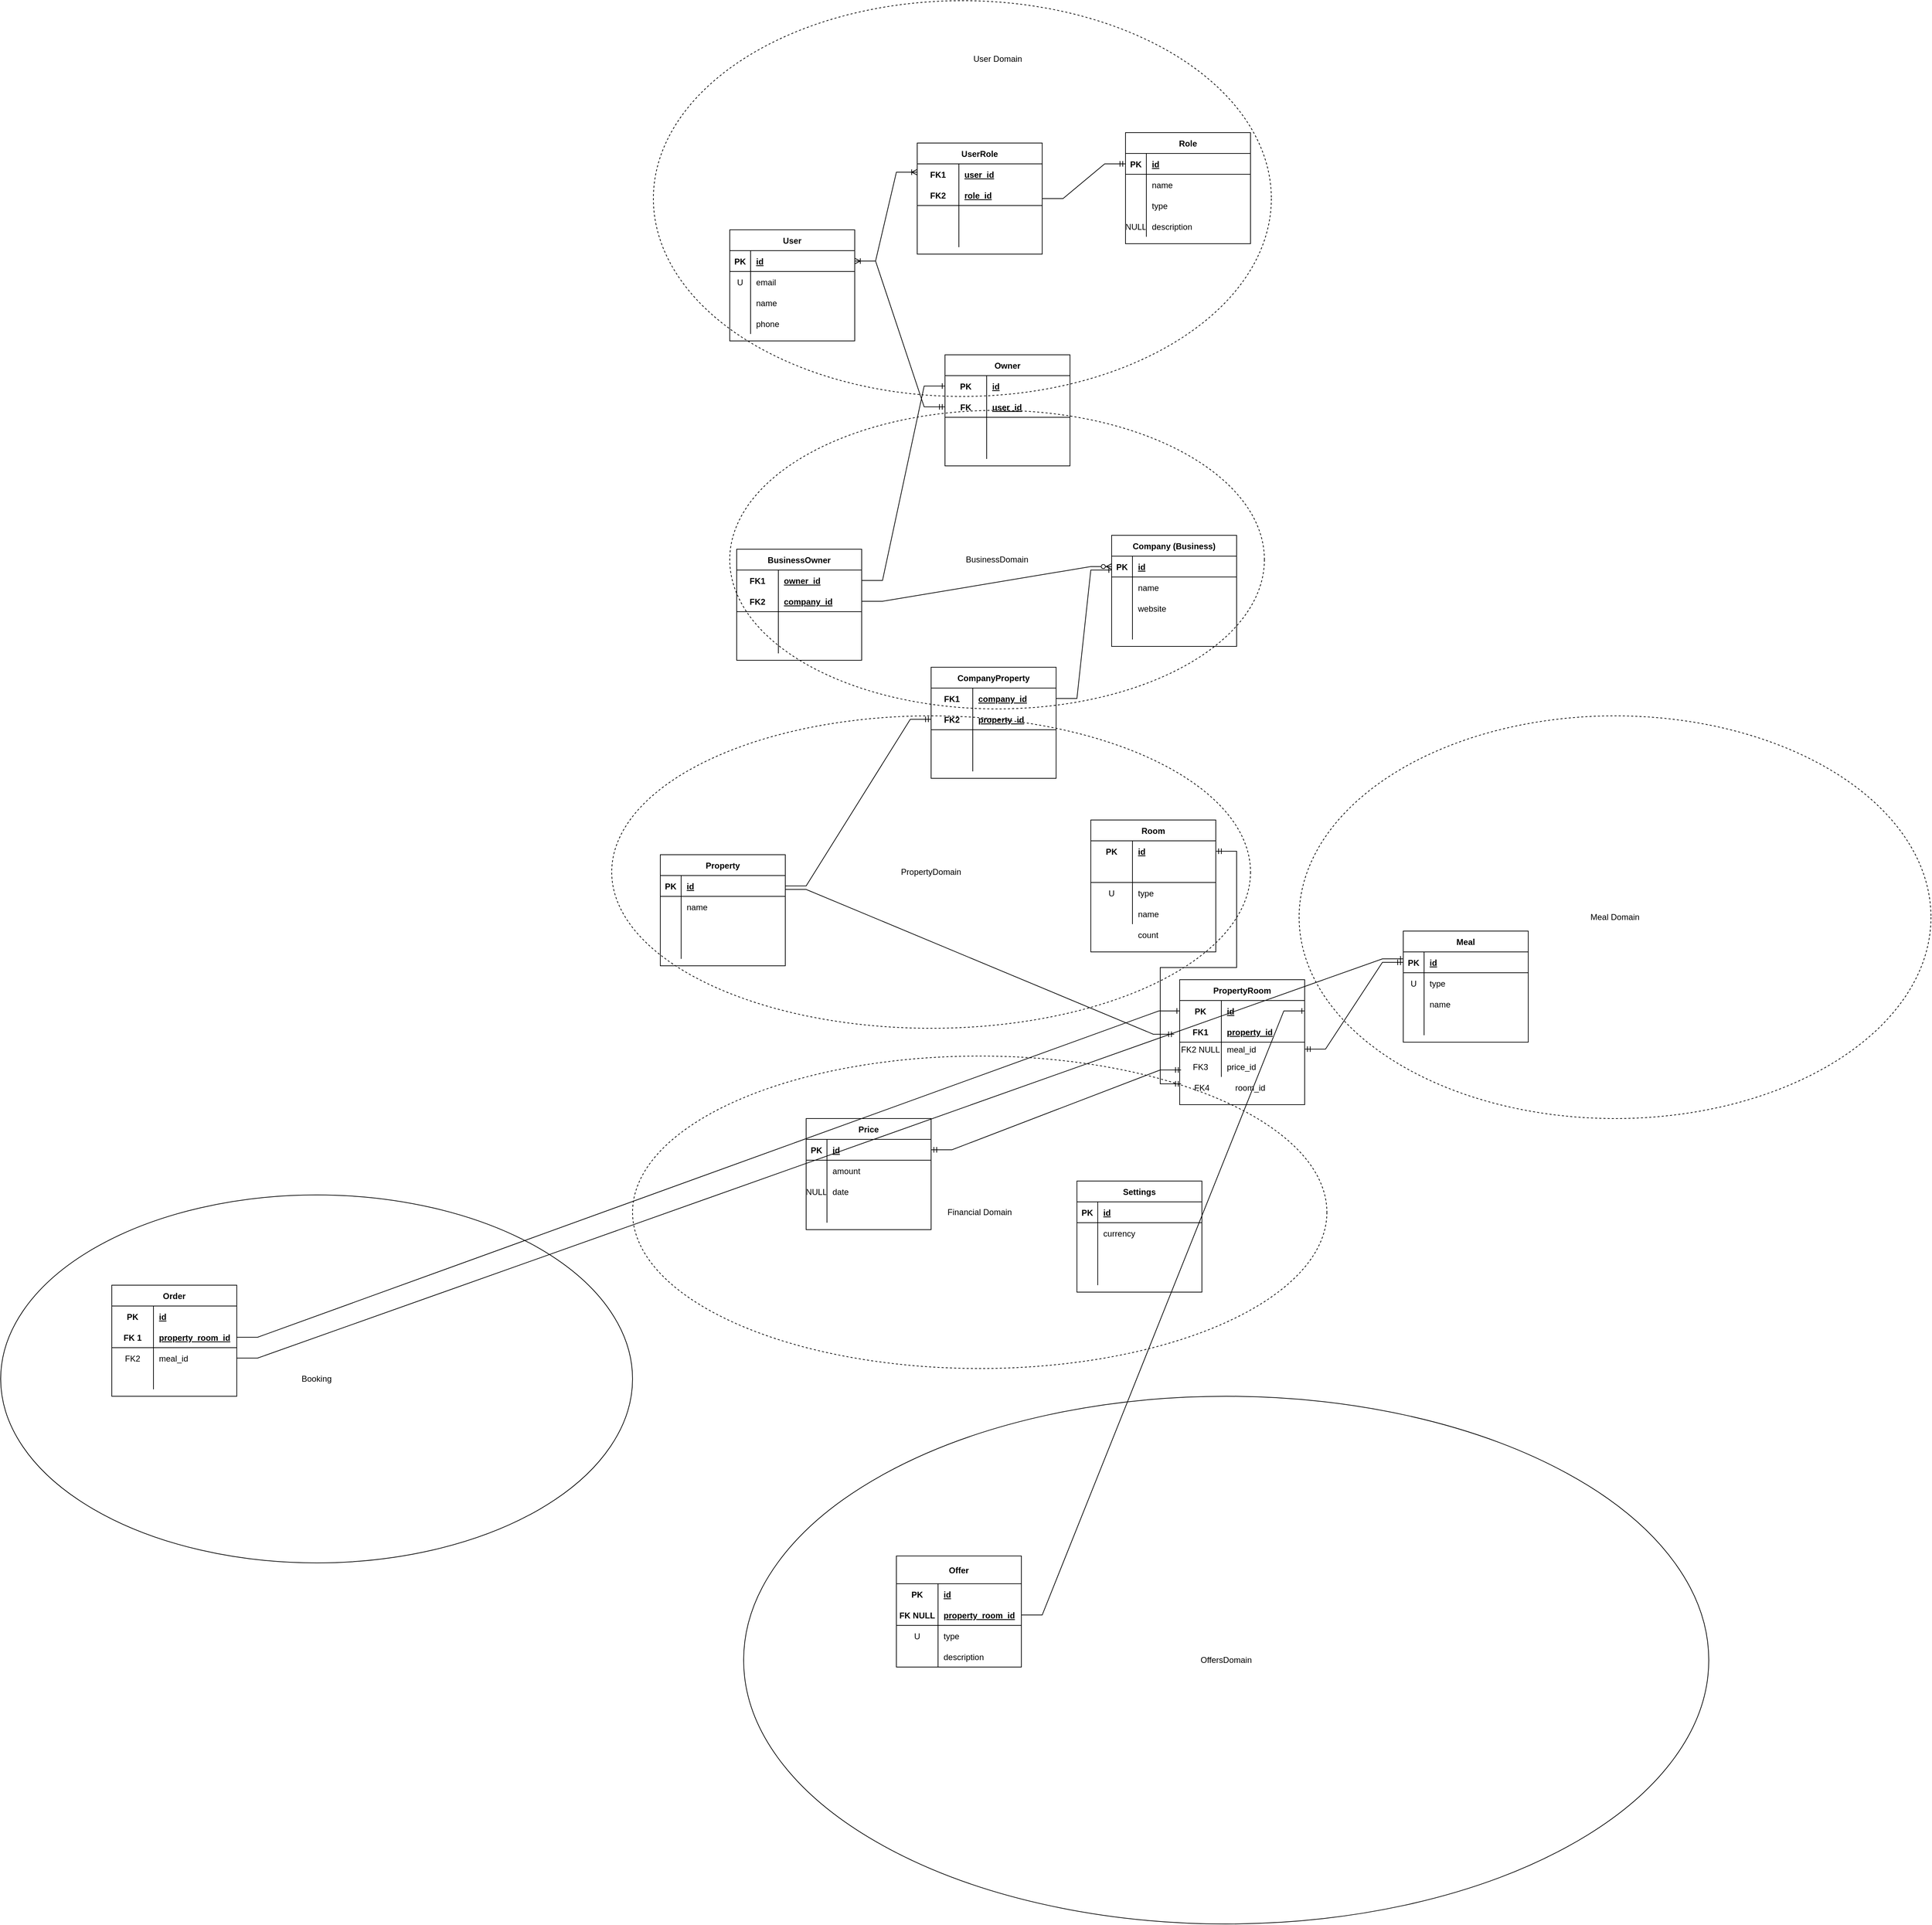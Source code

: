 <mxfile version="20.3.2" type="github"><diagram id="wyx9ioWL0xPNCEZ4Yje2" name="Page-1"><mxGraphModel dx="3776" dy="2242" grid="1" gridSize="10" guides="1" tooltips="1" connect="1" arrows="1" fold="1" page="1" pageScale="1" pageWidth="850" pageHeight="1100" math="0" shadow="0"><root><mxCell id="0"/><mxCell id="1" parent="0"/><mxCell id="pzp0O3DmLLlNYArtB9JB-57" value="PropertyDomain" style="ellipse;whiteSpace=wrap;html=1;align=center;dashed=1;" vertex="1" parent="1"><mxGeometry x="-130" y="580" width="920" height="450" as="geometry"/></mxCell><mxCell id="aibDJUlmu9tHwh0yFpep-147" value="BusinessDomain" style="ellipse;whiteSpace=wrap;html=1;align=center;dashed=1;" parent="1" vertex="1"><mxGeometry x="40" y="140" width="770" height="430" as="geometry"/></mxCell><mxCell id="aibDJUlmu9tHwh0yFpep-145" value="" style="ellipse;whiteSpace=wrap;html=1;align=center;dashed=1;" parent="1" vertex="1"><mxGeometry x="-70" y="-450" width="890" height="570" as="geometry"/></mxCell><mxCell id="aibDJUlmu9tHwh0yFpep-16" value="User" style="shape=table;startSize=30;container=1;collapsible=1;childLayout=tableLayout;fixedRows=1;rowLines=0;fontStyle=1;align=center;resizeLast=1;" parent="1" vertex="1"><mxGeometry x="40" y="-120" width="180" height="160" as="geometry"/></mxCell><mxCell id="aibDJUlmu9tHwh0yFpep-17" value="" style="shape=tableRow;horizontal=0;startSize=0;swimlaneHead=0;swimlaneBody=0;fillColor=none;collapsible=0;dropTarget=0;points=[[0,0.5],[1,0.5]];portConstraint=eastwest;top=0;left=0;right=0;bottom=1;" parent="aibDJUlmu9tHwh0yFpep-16" vertex="1"><mxGeometry y="30" width="180" height="30" as="geometry"/></mxCell><mxCell id="aibDJUlmu9tHwh0yFpep-18" value="PK" style="shape=partialRectangle;connectable=0;fillColor=none;top=0;left=0;bottom=0;right=0;fontStyle=1;overflow=hidden;" parent="aibDJUlmu9tHwh0yFpep-17" vertex="1"><mxGeometry width="30" height="30" as="geometry"><mxRectangle width="30" height="30" as="alternateBounds"/></mxGeometry></mxCell><mxCell id="aibDJUlmu9tHwh0yFpep-19" value="id" style="shape=partialRectangle;connectable=0;fillColor=none;top=0;left=0;bottom=0;right=0;align=left;spacingLeft=6;fontStyle=5;overflow=hidden;" parent="aibDJUlmu9tHwh0yFpep-17" vertex="1"><mxGeometry x="30" width="150" height="30" as="geometry"><mxRectangle width="150" height="30" as="alternateBounds"/></mxGeometry></mxCell><mxCell id="aibDJUlmu9tHwh0yFpep-20" value="" style="shape=tableRow;horizontal=0;startSize=0;swimlaneHead=0;swimlaneBody=0;fillColor=none;collapsible=0;dropTarget=0;points=[[0,0.5],[1,0.5]];portConstraint=eastwest;top=0;left=0;right=0;bottom=0;" parent="aibDJUlmu9tHwh0yFpep-16" vertex="1"><mxGeometry y="60" width="180" height="30" as="geometry"/></mxCell><mxCell id="aibDJUlmu9tHwh0yFpep-21" value="U" style="shape=partialRectangle;connectable=0;fillColor=none;top=0;left=0;bottom=0;right=0;editable=1;overflow=hidden;" parent="aibDJUlmu9tHwh0yFpep-20" vertex="1"><mxGeometry width="30" height="30" as="geometry"><mxRectangle width="30" height="30" as="alternateBounds"/></mxGeometry></mxCell><mxCell id="aibDJUlmu9tHwh0yFpep-22" value="email" style="shape=partialRectangle;connectable=0;fillColor=none;top=0;left=0;bottom=0;right=0;align=left;spacingLeft=6;overflow=hidden;" parent="aibDJUlmu9tHwh0yFpep-20" vertex="1"><mxGeometry x="30" width="150" height="30" as="geometry"><mxRectangle width="150" height="30" as="alternateBounds"/></mxGeometry></mxCell><mxCell id="aibDJUlmu9tHwh0yFpep-23" value="" style="shape=tableRow;horizontal=0;startSize=0;swimlaneHead=0;swimlaneBody=0;fillColor=none;collapsible=0;dropTarget=0;points=[[0,0.5],[1,0.5]];portConstraint=eastwest;top=0;left=0;right=0;bottom=0;" parent="aibDJUlmu9tHwh0yFpep-16" vertex="1"><mxGeometry y="90" width="180" height="30" as="geometry"/></mxCell><mxCell id="aibDJUlmu9tHwh0yFpep-24" value="" style="shape=partialRectangle;connectable=0;fillColor=none;top=0;left=0;bottom=0;right=0;editable=1;overflow=hidden;" parent="aibDJUlmu9tHwh0yFpep-23" vertex="1"><mxGeometry width="30" height="30" as="geometry"><mxRectangle width="30" height="30" as="alternateBounds"/></mxGeometry></mxCell><mxCell id="aibDJUlmu9tHwh0yFpep-25" value="name" style="shape=partialRectangle;connectable=0;fillColor=none;top=0;left=0;bottom=0;right=0;align=left;spacingLeft=6;overflow=hidden;" parent="aibDJUlmu9tHwh0yFpep-23" vertex="1"><mxGeometry x="30" width="150" height="30" as="geometry"><mxRectangle width="150" height="30" as="alternateBounds"/></mxGeometry></mxCell><mxCell id="aibDJUlmu9tHwh0yFpep-26" value="" style="shape=tableRow;horizontal=0;startSize=0;swimlaneHead=0;swimlaneBody=0;fillColor=none;collapsible=0;dropTarget=0;points=[[0,0.5],[1,0.5]];portConstraint=eastwest;top=0;left=0;right=0;bottom=0;" parent="aibDJUlmu9tHwh0yFpep-16" vertex="1"><mxGeometry y="120" width="180" height="30" as="geometry"/></mxCell><mxCell id="aibDJUlmu9tHwh0yFpep-27" value="" style="shape=partialRectangle;connectable=0;fillColor=none;top=0;left=0;bottom=0;right=0;editable=1;overflow=hidden;" parent="aibDJUlmu9tHwh0yFpep-26" vertex="1"><mxGeometry width="30" height="30" as="geometry"><mxRectangle width="30" height="30" as="alternateBounds"/></mxGeometry></mxCell><mxCell id="aibDJUlmu9tHwh0yFpep-28" value="phone" style="shape=partialRectangle;connectable=0;fillColor=none;top=0;left=0;bottom=0;right=0;align=left;spacingLeft=6;overflow=hidden;" parent="aibDJUlmu9tHwh0yFpep-26" vertex="1"><mxGeometry x="30" width="150" height="30" as="geometry"><mxRectangle width="150" height="30" as="alternateBounds"/></mxGeometry></mxCell><mxCell id="aibDJUlmu9tHwh0yFpep-29" value="Company (Business)" style="shape=table;startSize=30;container=1;collapsible=1;childLayout=tableLayout;fixedRows=1;rowLines=0;fontStyle=1;align=center;resizeLast=1;" parent="1" vertex="1"><mxGeometry x="590" y="320" width="180" height="160" as="geometry"/></mxCell><mxCell id="aibDJUlmu9tHwh0yFpep-30" value="" style="shape=tableRow;horizontal=0;startSize=0;swimlaneHead=0;swimlaneBody=0;fillColor=none;collapsible=0;dropTarget=0;points=[[0,0.5],[1,0.5]];portConstraint=eastwest;top=0;left=0;right=0;bottom=1;" parent="aibDJUlmu9tHwh0yFpep-29" vertex="1"><mxGeometry y="30" width="180" height="30" as="geometry"/></mxCell><mxCell id="aibDJUlmu9tHwh0yFpep-31" value="PK" style="shape=partialRectangle;connectable=0;fillColor=none;top=0;left=0;bottom=0;right=0;fontStyle=1;overflow=hidden;" parent="aibDJUlmu9tHwh0yFpep-30" vertex="1"><mxGeometry width="30" height="30" as="geometry"><mxRectangle width="30" height="30" as="alternateBounds"/></mxGeometry></mxCell><mxCell id="aibDJUlmu9tHwh0yFpep-32" value="id" style="shape=partialRectangle;connectable=0;fillColor=none;top=0;left=0;bottom=0;right=0;align=left;spacingLeft=6;fontStyle=5;overflow=hidden;" parent="aibDJUlmu9tHwh0yFpep-30" vertex="1"><mxGeometry x="30" width="150" height="30" as="geometry"><mxRectangle width="150" height="30" as="alternateBounds"/></mxGeometry></mxCell><mxCell id="aibDJUlmu9tHwh0yFpep-33" value="" style="shape=tableRow;horizontal=0;startSize=0;swimlaneHead=0;swimlaneBody=0;fillColor=none;collapsible=0;dropTarget=0;points=[[0,0.5],[1,0.5]];portConstraint=eastwest;top=0;left=0;right=0;bottom=0;" parent="aibDJUlmu9tHwh0yFpep-29" vertex="1"><mxGeometry y="60" width="180" height="30" as="geometry"/></mxCell><mxCell id="aibDJUlmu9tHwh0yFpep-34" value="" style="shape=partialRectangle;connectable=0;fillColor=none;top=0;left=0;bottom=0;right=0;editable=1;overflow=hidden;" parent="aibDJUlmu9tHwh0yFpep-33" vertex="1"><mxGeometry width="30" height="30" as="geometry"><mxRectangle width="30" height="30" as="alternateBounds"/></mxGeometry></mxCell><mxCell id="aibDJUlmu9tHwh0yFpep-35" value="name" style="shape=partialRectangle;connectable=0;fillColor=none;top=0;left=0;bottom=0;right=0;align=left;spacingLeft=6;overflow=hidden;" parent="aibDJUlmu9tHwh0yFpep-33" vertex="1"><mxGeometry x="30" width="150" height="30" as="geometry"><mxRectangle width="150" height="30" as="alternateBounds"/></mxGeometry></mxCell><mxCell id="aibDJUlmu9tHwh0yFpep-36" value="" style="shape=tableRow;horizontal=0;startSize=0;swimlaneHead=0;swimlaneBody=0;fillColor=none;collapsible=0;dropTarget=0;points=[[0,0.5],[1,0.5]];portConstraint=eastwest;top=0;left=0;right=0;bottom=0;" parent="aibDJUlmu9tHwh0yFpep-29" vertex="1"><mxGeometry y="90" width="180" height="30" as="geometry"/></mxCell><mxCell id="aibDJUlmu9tHwh0yFpep-37" value="" style="shape=partialRectangle;connectable=0;fillColor=none;top=0;left=0;bottom=0;right=0;editable=1;overflow=hidden;" parent="aibDJUlmu9tHwh0yFpep-36" vertex="1"><mxGeometry width="30" height="30" as="geometry"><mxRectangle width="30" height="30" as="alternateBounds"/></mxGeometry></mxCell><mxCell id="aibDJUlmu9tHwh0yFpep-38" value="website" style="shape=partialRectangle;connectable=0;fillColor=none;top=0;left=0;bottom=0;right=0;align=left;spacingLeft=6;overflow=hidden;" parent="aibDJUlmu9tHwh0yFpep-36" vertex="1"><mxGeometry x="30" width="150" height="30" as="geometry"><mxRectangle width="150" height="30" as="alternateBounds"/></mxGeometry></mxCell><mxCell id="aibDJUlmu9tHwh0yFpep-39" value="" style="shape=tableRow;horizontal=0;startSize=0;swimlaneHead=0;swimlaneBody=0;fillColor=none;collapsible=0;dropTarget=0;points=[[0,0.5],[1,0.5]];portConstraint=eastwest;top=0;left=0;right=0;bottom=0;" parent="aibDJUlmu9tHwh0yFpep-29" vertex="1"><mxGeometry y="120" width="180" height="30" as="geometry"/></mxCell><mxCell id="aibDJUlmu9tHwh0yFpep-40" value="" style="shape=partialRectangle;connectable=0;fillColor=none;top=0;left=0;bottom=0;right=0;editable=1;overflow=hidden;" parent="aibDJUlmu9tHwh0yFpep-39" vertex="1"><mxGeometry width="30" height="30" as="geometry"><mxRectangle width="30" height="30" as="alternateBounds"/></mxGeometry></mxCell><mxCell id="aibDJUlmu9tHwh0yFpep-41" value="" style="shape=partialRectangle;connectable=0;fillColor=none;top=0;left=0;bottom=0;right=0;align=left;spacingLeft=6;overflow=hidden;" parent="aibDJUlmu9tHwh0yFpep-39" vertex="1"><mxGeometry x="30" width="150" height="30" as="geometry"><mxRectangle width="150" height="30" as="alternateBounds"/></mxGeometry></mxCell><mxCell id="aibDJUlmu9tHwh0yFpep-58" value="Owner" style="shape=table;startSize=30;container=1;collapsible=1;childLayout=tableLayout;fixedRows=1;rowLines=0;fontStyle=1;align=center;resizeLast=1;" parent="1" vertex="1"><mxGeometry x="350" y="60" width="180" height="160" as="geometry"/></mxCell><mxCell id="aibDJUlmu9tHwh0yFpep-59" value="" style="shape=tableRow;horizontal=0;startSize=0;swimlaneHead=0;swimlaneBody=0;fillColor=none;collapsible=0;dropTarget=0;points=[[0,0.5],[1,0.5]];portConstraint=eastwest;top=0;left=0;right=0;bottom=0;" parent="aibDJUlmu9tHwh0yFpep-58" vertex="1"><mxGeometry y="30" width="180" height="30" as="geometry"/></mxCell><mxCell id="aibDJUlmu9tHwh0yFpep-60" value="PK" style="shape=partialRectangle;connectable=0;fillColor=none;top=0;left=0;bottom=0;right=0;fontStyle=1;overflow=hidden;" parent="aibDJUlmu9tHwh0yFpep-59" vertex="1"><mxGeometry width="60" height="30" as="geometry"><mxRectangle width="60" height="30" as="alternateBounds"/></mxGeometry></mxCell><mxCell id="aibDJUlmu9tHwh0yFpep-61" value="id" style="shape=partialRectangle;connectable=0;fillColor=none;top=0;left=0;bottom=0;right=0;align=left;spacingLeft=6;fontStyle=5;overflow=hidden;" parent="aibDJUlmu9tHwh0yFpep-59" vertex="1"><mxGeometry x="60" width="120" height="30" as="geometry"><mxRectangle width="120" height="30" as="alternateBounds"/></mxGeometry></mxCell><mxCell id="aibDJUlmu9tHwh0yFpep-62" value="" style="shape=tableRow;horizontal=0;startSize=0;swimlaneHead=0;swimlaneBody=0;fillColor=none;collapsible=0;dropTarget=0;points=[[0,0.5],[1,0.5]];portConstraint=eastwest;top=0;left=0;right=0;bottom=1;" parent="aibDJUlmu9tHwh0yFpep-58" vertex="1"><mxGeometry y="60" width="180" height="30" as="geometry"/></mxCell><mxCell id="aibDJUlmu9tHwh0yFpep-63" value="FK" style="shape=partialRectangle;connectable=0;fillColor=none;top=0;left=0;bottom=0;right=0;fontStyle=1;overflow=hidden;" parent="aibDJUlmu9tHwh0yFpep-62" vertex="1"><mxGeometry width="60" height="30" as="geometry"><mxRectangle width="60" height="30" as="alternateBounds"/></mxGeometry></mxCell><mxCell id="aibDJUlmu9tHwh0yFpep-64" value="user_id" style="shape=partialRectangle;connectable=0;fillColor=none;top=0;left=0;bottom=0;right=0;align=left;spacingLeft=6;fontStyle=5;overflow=hidden;" parent="aibDJUlmu9tHwh0yFpep-62" vertex="1"><mxGeometry x="60" width="120" height="30" as="geometry"><mxRectangle width="120" height="30" as="alternateBounds"/></mxGeometry></mxCell><mxCell id="aibDJUlmu9tHwh0yFpep-65" value="" style="shape=tableRow;horizontal=0;startSize=0;swimlaneHead=0;swimlaneBody=0;fillColor=none;collapsible=0;dropTarget=0;points=[[0,0.5],[1,0.5]];portConstraint=eastwest;top=0;left=0;right=0;bottom=0;" parent="aibDJUlmu9tHwh0yFpep-58" vertex="1"><mxGeometry y="90" width="180" height="30" as="geometry"/></mxCell><mxCell id="aibDJUlmu9tHwh0yFpep-66" value="" style="shape=partialRectangle;connectable=0;fillColor=none;top=0;left=0;bottom=0;right=0;editable=1;overflow=hidden;" parent="aibDJUlmu9tHwh0yFpep-65" vertex="1"><mxGeometry width="60" height="30" as="geometry"><mxRectangle width="60" height="30" as="alternateBounds"/></mxGeometry></mxCell><mxCell id="aibDJUlmu9tHwh0yFpep-67" value="" style="shape=partialRectangle;connectable=0;fillColor=none;top=0;left=0;bottom=0;right=0;align=left;spacingLeft=6;overflow=hidden;" parent="aibDJUlmu9tHwh0yFpep-65" vertex="1"><mxGeometry x="60" width="120" height="30" as="geometry"><mxRectangle width="120" height="30" as="alternateBounds"/></mxGeometry></mxCell><mxCell id="aibDJUlmu9tHwh0yFpep-68" value="" style="shape=tableRow;horizontal=0;startSize=0;swimlaneHead=0;swimlaneBody=0;fillColor=none;collapsible=0;dropTarget=0;points=[[0,0.5],[1,0.5]];portConstraint=eastwest;top=0;left=0;right=0;bottom=0;" parent="aibDJUlmu9tHwh0yFpep-58" vertex="1"><mxGeometry y="120" width="180" height="30" as="geometry"/></mxCell><mxCell id="aibDJUlmu9tHwh0yFpep-69" value="" style="shape=partialRectangle;connectable=0;fillColor=none;top=0;left=0;bottom=0;right=0;editable=1;overflow=hidden;" parent="aibDJUlmu9tHwh0yFpep-68" vertex="1"><mxGeometry width="60" height="30" as="geometry"><mxRectangle width="60" height="30" as="alternateBounds"/></mxGeometry></mxCell><mxCell id="aibDJUlmu9tHwh0yFpep-70" value="" style="shape=partialRectangle;connectable=0;fillColor=none;top=0;left=0;bottom=0;right=0;align=left;spacingLeft=6;overflow=hidden;" parent="aibDJUlmu9tHwh0yFpep-68" vertex="1"><mxGeometry x="60" width="120" height="30" as="geometry"><mxRectangle width="120" height="30" as="alternateBounds"/></mxGeometry></mxCell><mxCell id="aibDJUlmu9tHwh0yFpep-71" value="BusinessOwner" style="shape=table;startSize=30;container=1;collapsible=1;childLayout=tableLayout;fixedRows=1;rowLines=0;fontStyle=1;align=center;resizeLast=1;" parent="1" vertex="1"><mxGeometry x="50" y="340" width="180" height="160" as="geometry"/></mxCell><mxCell id="aibDJUlmu9tHwh0yFpep-72" value="" style="shape=tableRow;horizontal=0;startSize=0;swimlaneHead=0;swimlaneBody=0;fillColor=none;collapsible=0;dropTarget=0;points=[[0,0.5],[1,0.5]];portConstraint=eastwest;top=0;left=0;right=0;bottom=0;" parent="aibDJUlmu9tHwh0yFpep-71" vertex="1"><mxGeometry y="30" width="180" height="30" as="geometry"/></mxCell><mxCell id="aibDJUlmu9tHwh0yFpep-73" value="FK1" style="shape=partialRectangle;connectable=0;fillColor=none;top=0;left=0;bottom=0;right=0;fontStyle=1;overflow=hidden;" parent="aibDJUlmu9tHwh0yFpep-72" vertex="1"><mxGeometry width="60" height="30" as="geometry"><mxRectangle width="60" height="30" as="alternateBounds"/></mxGeometry></mxCell><mxCell id="aibDJUlmu9tHwh0yFpep-74" value="owner_id" style="shape=partialRectangle;connectable=0;fillColor=none;top=0;left=0;bottom=0;right=0;align=left;spacingLeft=6;fontStyle=5;overflow=hidden;" parent="aibDJUlmu9tHwh0yFpep-72" vertex="1"><mxGeometry x="60" width="120" height="30" as="geometry"><mxRectangle width="120" height="30" as="alternateBounds"/></mxGeometry></mxCell><mxCell id="aibDJUlmu9tHwh0yFpep-75" value="" style="shape=tableRow;horizontal=0;startSize=0;swimlaneHead=0;swimlaneBody=0;fillColor=none;collapsible=0;dropTarget=0;points=[[0,0.5],[1,0.5]];portConstraint=eastwest;top=0;left=0;right=0;bottom=1;" parent="aibDJUlmu9tHwh0yFpep-71" vertex="1"><mxGeometry y="60" width="180" height="30" as="geometry"/></mxCell><mxCell id="aibDJUlmu9tHwh0yFpep-76" value="FK2" style="shape=partialRectangle;connectable=0;fillColor=none;top=0;left=0;bottom=0;right=0;fontStyle=1;overflow=hidden;" parent="aibDJUlmu9tHwh0yFpep-75" vertex="1"><mxGeometry width="60" height="30" as="geometry"><mxRectangle width="60" height="30" as="alternateBounds"/></mxGeometry></mxCell><mxCell id="aibDJUlmu9tHwh0yFpep-77" value="company_id" style="shape=partialRectangle;connectable=0;fillColor=none;top=0;left=0;bottom=0;right=0;align=left;spacingLeft=6;fontStyle=5;overflow=hidden;" parent="aibDJUlmu9tHwh0yFpep-75" vertex="1"><mxGeometry x="60" width="120" height="30" as="geometry"><mxRectangle width="120" height="30" as="alternateBounds"/></mxGeometry></mxCell><mxCell id="aibDJUlmu9tHwh0yFpep-78" value="" style="shape=tableRow;horizontal=0;startSize=0;swimlaneHead=0;swimlaneBody=0;fillColor=none;collapsible=0;dropTarget=0;points=[[0,0.5],[1,0.5]];portConstraint=eastwest;top=0;left=0;right=0;bottom=0;" parent="aibDJUlmu9tHwh0yFpep-71" vertex="1"><mxGeometry y="90" width="180" height="30" as="geometry"/></mxCell><mxCell id="aibDJUlmu9tHwh0yFpep-79" value="" style="shape=partialRectangle;connectable=0;fillColor=none;top=0;left=0;bottom=0;right=0;editable=1;overflow=hidden;" parent="aibDJUlmu9tHwh0yFpep-78" vertex="1"><mxGeometry width="60" height="30" as="geometry"><mxRectangle width="60" height="30" as="alternateBounds"/></mxGeometry></mxCell><mxCell id="aibDJUlmu9tHwh0yFpep-80" value="" style="shape=partialRectangle;connectable=0;fillColor=none;top=0;left=0;bottom=0;right=0;align=left;spacingLeft=6;overflow=hidden;" parent="aibDJUlmu9tHwh0yFpep-78" vertex="1"><mxGeometry x="60" width="120" height="30" as="geometry"><mxRectangle width="120" height="30" as="alternateBounds"/></mxGeometry></mxCell><mxCell id="aibDJUlmu9tHwh0yFpep-81" value="" style="shape=tableRow;horizontal=0;startSize=0;swimlaneHead=0;swimlaneBody=0;fillColor=none;collapsible=0;dropTarget=0;points=[[0,0.5],[1,0.5]];portConstraint=eastwest;top=0;left=0;right=0;bottom=0;" parent="aibDJUlmu9tHwh0yFpep-71" vertex="1"><mxGeometry y="120" width="180" height="30" as="geometry"/></mxCell><mxCell id="aibDJUlmu9tHwh0yFpep-82" value="" style="shape=partialRectangle;connectable=0;fillColor=none;top=0;left=0;bottom=0;right=0;editable=1;overflow=hidden;" parent="aibDJUlmu9tHwh0yFpep-81" vertex="1"><mxGeometry width="60" height="30" as="geometry"><mxRectangle width="60" height="30" as="alternateBounds"/></mxGeometry></mxCell><mxCell id="aibDJUlmu9tHwh0yFpep-83" value="" style="shape=partialRectangle;connectable=0;fillColor=none;top=0;left=0;bottom=0;right=0;align=left;spacingLeft=6;overflow=hidden;" parent="aibDJUlmu9tHwh0yFpep-81" vertex="1"><mxGeometry x="60" width="120" height="30" as="geometry"><mxRectangle width="120" height="30" as="alternateBounds"/></mxGeometry></mxCell><mxCell id="aibDJUlmu9tHwh0yFpep-84" value="" style="edgeStyle=entityRelationEdgeStyle;fontSize=12;html=1;endArrow=ERmandOne;rounded=0;exitX=1;exitY=0.5;exitDx=0;exitDy=0;entryX=0;entryY=0.5;entryDx=0;entryDy=0;" parent="1" source="aibDJUlmu9tHwh0yFpep-17" target="aibDJUlmu9tHwh0yFpep-62" edge="1"><mxGeometry width="100" height="100" relative="1" as="geometry"><mxPoint x="370" y="280" as="sourcePoint"/><mxPoint x="470" y="180" as="targetPoint"/></mxGeometry></mxCell><mxCell id="aibDJUlmu9tHwh0yFpep-89" value="UserRole" style="shape=table;startSize=30;container=1;collapsible=1;childLayout=tableLayout;fixedRows=1;rowLines=0;fontStyle=1;align=center;resizeLast=1;" parent="1" vertex="1"><mxGeometry x="310" y="-245" width="180" height="160" as="geometry"/></mxCell><mxCell id="aibDJUlmu9tHwh0yFpep-90" value="" style="shape=tableRow;horizontal=0;startSize=0;swimlaneHead=0;swimlaneBody=0;fillColor=none;collapsible=0;dropTarget=0;points=[[0,0.5],[1,0.5]];portConstraint=eastwest;top=0;left=0;right=0;bottom=0;" parent="aibDJUlmu9tHwh0yFpep-89" vertex="1"><mxGeometry y="30" width="180" height="30" as="geometry"/></mxCell><mxCell id="aibDJUlmu9tHwh0yFpep-91" value="FK1" style="shape=partialRectangle;connectable=0;fillColor=none;top=0;left=0;bottom=0;right=0;fontStyle=1;overflow=hidden;" parent="aibDJUlmu9tHwh0yFpep-90" vertex="1"><mxGeometry width="60" height="30" as="geometry"><mxRectangle width="60" height="30" as="alternateBounds"/></mxGeometry></mxCell><mxCell id="aibDJUlmu9tHwh0yFpep-92" value="user_id" style="shape=partialRectangle;connectable=0;fillColor=none;top=0;left=0;bottom=0;right=0;align=left;spacingLeft=6;fontStyle=5;overflow=hidden;" parent="aibDJUlmu9tHwh0yFpep-90" vertex="1"><mxGeometry x="60" width="120" height="30" as="geometry"><mxRectangle width="120" height="30" as="alternateBounds"/></mxGeometry></mxCell><mxCell id="aibDJUlmu9tHwh0yFpep-93" value="" style="shape=tableRow;horizontal=0;startSize=0;swimlaneHead=0;swimlaneBody=0;fillColor=none;collapsible=0;dropTarget=0;points=[[0,0.5],[1,0.5]];portConstraint=eastwest;top=0;left=0;right=0;bottom=1;" parent="aibDJUlmu9tHwh0yFpep-89" vertex="1"><mxGeometry y="60" width="180" height="30" as="geometry"/></mxCell><mxCell id="aibDJUlmu9tHwh0yFpep-94" value="FK2" style="shape=partialRectangle;connectable=0;fillColor=none;top=0;left=0;bottom=0;right=0;fontStyle=1;overflow=hidden;" parent="aibDJUlmu9tHwh0yFpep-93" vertex="1"><mxGeometry width="60" height="30" as="geometry"><mxRectangle width="60" height="30" as="alternateBounds"/></mxGeometry></mxCell><mxCell id="aibDJUlmu9tHwh0yFpep-95" value="role_id" style="shape=partialRectangle;connectable=0;fillColor=none;top=0;left=0;bottom=0;right=0;align=left;spacingLeft=6;fontStyle=5;overflow=hidden;" parent="aibDJUlmu9tHwh0yFpep-93" vertex="1"><mxGeometry x="60" width="120" height="30" as="geometry"><mxRectangle width="120" height="30" as="alternateBounds"/></mxGeometry></mxCell><mxCell id="aibDJUlmu9tHwh0yFpep-96" value="" style="shape=tableRow;horizontal=0;startSize=0;swimlaneHead=0;swimlaneBody=0;fillColor=none;collapsible=0;dropTarget=0;points=[[0,0.5],[1,0.5]];portConstraint=eastwest;top=0;left=0;right=0;bottom=0;" parent="aibDJUlmu9tHwh0yFpep-89" vertex="1"><mxGeometry y="90" width="180" height="30" as="geometry"/></mxCell><mxCell id="aibDJUlmu9tHwh0yFpep-97" value="" style="shape=partialRectangle;connectable=0;fillColor=none;top=0;left=0;bottom=0;right=0;editable=1;overflow=hidden;" parent="aibDJUlmu9tHwh0yFpep-96" vertex="1"><mxGeometry width="60" height="30" as="geometry"><mxRectangle width="60" height="30" as="alternateBounds"/></mxGeometry></mxCell><mxCell id="aibDJUlmu9tHwh0yFpep-98" value="" style="shape=partialRectangle;connectable=0;fillColor=none;top=0;left=0;bottom=0;right=0;align=left;spacingLeft=6;overflow=hidden;" parent="aibDJUlmu9tHwh0yFpep-96" vertex="1"><mxGeometry x="60" width="120" height="30" as="geometry"><mxRectangle width="120" height="30" as="alternateBounds"/></mxGeometry></mxCell><mxCell id="aibDJUlmu9tHwh0yFpep-99" value="" style="shape=tableRow;horizontal=0;startSize=0;swimlaneHead=0;swimlaneBody=0;fillColor=none;collapsible=0;dropTarget=0;points=[[0,0.5],[1,0.5]];portConstraint=eastwest;top=0;left=0;right=0;bottom=0;" parent="aibDJUlmu9tHwh0yFpep-89" vertex="1"><mxGeometry y="120" width="180" height="30" as="geometry"/></mxCell><mxCell id="aibDJUlmu9tHwh0yFpep-100" value="" style="shape=partialRectangle;connectable=0;fillColor=none;top=0;left=0;bottom=0;right=0;editable=1;overflow=hidden;" parent="aibDJUlmu9tHwh0yFpep-99" vertex="1"><mxGeometry width="60" height="30" as="geometry"><mxRectangle width="60" height="30" as="alternateBounds"/></mxGeometry></mxCell><mxCell id="aibDJUlmu9tHwh0yFpep-101" value="" style="shape=partialRectangle;connectable=0;fillColor=none;top=0;left=0;bottom=0;right=0;align=left;spacingLeft=6;overflow=hidden;" parent="aibDJUlmu9tHwh0yFpep-99" vertex="1"><mxGeometry x="60" width="120" height="30" as="geometry"><mxRectangle width="120" height="30" as="alternateBounds"/></mxGeometry></mxCell><mxCell id="aibDJUlmu9tHwh0yFpep-102" value="" style="edgeStyle=entityRelationEdgeStyle;fontSize=12;html=1;endArrow=ERoneToMany;startArrow=ERoneToMany;rounded=0;exitX=1;exitY=0.5;exitDx=0;exitDy=0;" parent="1" source="aibDJUlmu9tHwh0yFpep-17" edge="1"><mxGeometry width="100" height="100" relative="1" as="geometry"><mxPoint x="370" as="sourcePoint"/><mxPoint x="310" y="-203" as="targetPoint"/></mxGeometry></mxCell><mxCell id="aibDJUlmu9tHwh0yFpep-103" value="Role" style="shape=table;startSize=30;container=1;collapsible=1;childLayout=tableLayout;fixedRows=1;rowLines=0;fontStyle=1;align=center;resizeLast=1;" parent="1" vertex="1"><mxGeometry x="610" y="-260" width="180" height="160" as="geometry"/></mxCell><mxCell id="aibDJUlmu9tHwh0yFpep-104" value="" style="shape=tableRow;horizontal=0;startSize=0;swimlaneHead=0;swimlaneBody=0;fillColor=none;collapsible=0;dropTarget=0;points=[[0,0.5],[1,0.5]];portConstraint=eastwest;top=0;left=0;right=0;bottom=1;" parent="aibDJUlmu9tHwh0yFpep-103" vertex="1"><mxGeometry y="30" width="180" height="30" as="geometry"/></mxCell><mxCell id="aibDJUlmu9tHwh0yFpep-105" value="PK" style="shape=partialRectangle;connectable=0;fillColor=none;top=0;left=0;bottom=0;right=0;fontStyle=1;overflow=hidden;" parent="aibDJUlmu9tHwh0yFpep-104" vertex="1"><mxGeometry width="30" height="30" as="geometry"><mxRectangle width="30" height="30" as="alternateBounds"/></mxGeometry></mxCell><mxCell id="aibDJUlmu9tHwh0yFpep-106" value="id" style="shape=partialRectangle;connectable=0;fillColor=none;top=0;left=0;bottom=0;right=0;align=left;spacingLeft=6;fontStyle=5;overflow=hidden;" parent="aibDJUlmu9tHwh0yFpep-104" vertex="1"><mxGeometry x="30" width="150" height="30" as="geometry"><mxRectangle width="150" height="30" as="alternateBounds"/></mxGeometry></mxCell><mxCell id="aibDJUlmu9tHwh0yFpep-107" value="" style="shape=tableRow;horizontal=0;startSize=0;swimlaneHead=0;swimlaneBody=0;fillColor=none;collapsible=0;dropTarget=0;points=[[0,0.5],[1,0.5]];portConstraint=eastwest;top=0;left=0;right=0;bottom=0;" parent="aibDJUlmu9tHwh0yFpep-103" vertex="1"><mxGeometry y="60" width="180" height="30" as="geometry"/></mxCell><mxCell id="aibDJUlmu9tHwh0yFpep-108" value="" style="shape=partialRectangle;connectable=0;fillColor=none;top=0;left=0;bottom=0;right=0;editable=1;overflow=hidden;" parent="aibDJUlmu9tHwh0yFpep-107" vertex="1"><mxGeometry width="30" height="30" as="geometry"><mxRectangle width="30" height="30" as="alternateBounds"/></mxGeometry></mxCell><mxCell id="aibDJUlmu9tHwh0yFpep-109" value="name" style="shape=partialRectangle;connectable=0;fillColor=none;top=0;left=0;bottom=0;right=0;align=left;spacingLeft=6;overflow=hidden;" parent="aibDJUlmu9tHwh0yFpep-107" vertex="1"><mxGeometry x="30" width="150" height="30" as="geometry"><mxRectangle width="150" height="30" as="alternateBounds"/></mxGeometry></mxCell><mxCell id="aibDJUlmu9tHwh0yFpep-110" value="" style="shape=tableRow;horizontal=0;startSize=0;swimlaneHead=0;swimlaneBody=0;fillColor=none;collapsible=0;dropTarget=0;points=[[0,0.5],[1,0.5]];portConstraint=eastwest;top=0;left=0;right=0;bottom=0;" parent="aibDJUlmu9tHwh0yFpep-103" vertex="1"><mxGeometry y="90" width="180" height="30" as="geometry"/></mxCell><mxCell id="aibDJUlmu9tHwh0yFpep-111" value="" style="shape=partialRectangle;connectable=0;fillColor=none;top=0;left=0;bottom=0;right=0;editable=1;overflow=hidden;" parent="aibDJUlmu9tHwh0yFpep-110" vertex="1"><mxGeometry width="30" height="30" as="geometry"><mxRectangle width="30" height="30" as="alternateBounds"/></mxGeometry></mxCell><mxCell id="aibDJUlmu9tHwh0yFpep-112" value="type" style="shape=partialRectangle;connectable=0;fillColor=none;top=0;left=0;bottom=0;right=0;align=left;spacingLeft=6;overflow=hidden;" parent="aibDJUlmu9tHwh0yFpep-110" vertex="1"><mxGeometry x="30" width="150" height="30" as="geometry"><mxRectangle width="150" height="30" as="alternateBounds"/></mxGeometry></mxCell><mxCell id="aibDJUlmu9tHwh0yFpep-113" value="" style="shape=tableRow;horizontal=0;startSize=0;swimlaneHead=0;swimlaneBody=0;fillColor=none;collapsible=0;dropTarget=0;points=[[0,0.5],[1,0.5]];portConstraint=eastwest;top=0;left=0;right=0;bottom=0;" parent="aibDJUlmu9tHwh0yFpep-103" vertex="1"><mxGeometry y="120" width="180" height="30" as="geometry"/></mxCell><mxCell id="aibDJUlmu9tHwh0yFpep-114" value="NULL" style="shape=partialRectangle;connectable=0;fillColor=none;top=0;left=0;bottom=0;right=0;editable=1;overflow=hidden;" parent="aibDJUlmu9tHwh0yFpep-113" vertex="1"><mxGeometry width="30" height="30" as="geometry"><mxRectangle width="30" height="30" as="alternateBounds"/></mxGeometry></mxCell><mxCell id="aibDJUlmu9tHwh0yFpep-115" value="description" style="shape=partialRectangle;connectable=0;fillColor=none;top=0;left=0;bottom=0;right=0;align=left;spacingLeft=6;overflow=hidden;" parent="aibDJUlmu9tHwh0yFpep-113" vertex="1"><mxGeometry x="30" width="150" height="30" as="geometry"><mxRectangle width="150" height="30" as="alternateBounds"/></mxGeometry></mxCell><mxCell id="aibDJUlmu9tHwh0yFpep-116" value="" style="edgeStyle=entityRelationEdgeStyle;fontSize=12;html=1;endArrow=ERmandOne;rounded=0;entryX=0;entryY=0.5;entryDx=0;entryDy=0;exitX=1;exitY=0.5;exitDx=0;exitDy=0;" parent="1" source="aibDJUlmu9tHwh0yFpep-89" target="aibDJUlmu9tHwh0yFpep-104" edge="1"><mxGeometry width="100" height="100" relative="1" as="geometry"><mxPoint x="370" as="sourcePoint"/><mxPoint x="470" y="-100" as="targetPoint"/></mxGeometry></mxCell><mxCell id="aibDJUlmu9tHwh0yFpep-117" value="" style="edgeStyle=entityRelationEdgeStyle;fontSize=12;html=1;endArrow=ERone;endFill=1;rounded=0;exitX=1;exitY=0.5;exitDx=0;exitDy=0;entryX=0;entryY=0.5;entryDx=0;entryDy=0;" parent="1" source="aibDJUlmu9tHwh0yFpep-72" target="aibDJUlmu9tHwh0yFpep-59" edge="1"><mxGeometry width="100" height="100" relative="1" as="geometry"><mxPoint x="370" y="300" as="sourcePoint"/><mxPoint x="470" y="200" as="targetPoint"/></mxGeometry></mxCell><mxCell id="aibDJUlmu9tHwh0yFpep-118" value="" style="edgeStyle=entityRelationEdgeStyle;fontSize=12;html=1;endArrow=ERzeroToMany;endFill=1;rounded=0;exitX=1;exitY=0.5;exitDx=0;exitDy=0;entryX=0;entryY=0.5;entryDx=0;entryDy=0;" parent="1" source="aibDJUlmu9tHwh0yFpep-75" target="aibDJUlmu9tHwh0yFpep-30" edge="1"><mxGeometry width="100" height="100" relative="1" as="geometry"><mxPoint x="370" y="300" as="sourcePoint"/><mxPoint x="470" y="200" as="targetPoint"/></mxGeometry></mxCell><mxCell id="aibDJUlmu9tHwh0yFpep-119" value="Property" style="shape=table;startSize=30;container=1;collapsible=1;childLayout=tableLayout;fixedRows=1;rowLines=0;fontStyle=1;align=center;resizeLast=1;" parent="1" vertex="1"><mxGeometry x="-60" y="780" width="180" height="160" as="geometry"/></mxCell><mxCell id="aibDJUlmu9tHwh0yFpep-120" value="" style="shape=tableRow;horizontal=0;startSize=0;swimlaneHead=0;swimlaneBody=0;fillColor=none;collapsible=0;dropTarget=0;points=[[0,0.5],[1,0.5]];portConstraint=eastwest;top=0;left=0;right=0;bottom=1;" parent="aibDJUlmu9tHwh0yFpep-119" vertex="1"><mxGeometry y="30" width="180" height="30" as="geometry"/></mxCell><mxCell id="aibDJUlmu9tHwh0yFpep-121" value="PK" style="shape=partialRectangle;connectable=0;fillColor=none;top=0;left=0;bottom=0;right=0;fontStyle=1;overflow=hidden;" parent="aibDJUlmu9tHwh0yFpep-120" vertex="1"><mxGeometry width="30" height="30" as="geometry"><mxRectangle width="30" height="30" as="alternateBounds"/></mxGeometry></mxCell><mxCell id="aibDJUlmu9tHwh0yFpep-122" value="id" style="shape=partialRectangle;connectable=0;fillColor=none;top=0;left=0;bottom=0;right=0;align=left;spacingLeft=6;fontStyle=5;overflow=hidden;" parent="aibDJUlmu9tHwh0yFpep-120" vertex="1"><mxGeometry x="30" width="150" height="30" as="geometry"><mxRectangle width="150" height="30" as="alternateBounds"/></mxGeometry></mxCell><mxCell id="aibDJUlmu9tHwh0yFpep-123" value="" style="shape=tableRow;horizontal=0;startSize=0;swimlaneHead=0;swimlaneBody=0;fillColor=none;collapsible=0;dropTarget=0;points=[[0,0.5],[1,0.5]];portConstraint=eastwest;top=0;left=0;right=0;bottom=0;" parent="aibDJUlmu9tHwh0yFpep-119" vertex="1"><mxGeometry y="60" width="180" height="30" as="geometry"/></mxCell><mxCell id="aibDJUlmu9tHwh0yFpep-124" value="" style="shape=partialRectangle;connectable=0;fillColor=none;top=0;left=0;bottom=0;right=0;editable=1;overflow=hidden;" parent="aibDJUlmu9tHwh0yFpep-123" vertex="1"><mxGeometry width="30" height="30" as="geometry"><mxRectangle width="30" height="30" as="alternateBounds"/></mxGeometry></mxCell><mxCell id="aibDJUlmu9tHwh0yFpep-125" value="name" style="shape=partialRectangle;connectable=0;fillColor=none;top=0;left=0;bottom=0;right=0;align=left;spacingLeft=6;overflow=hidden;" parent="aibDJUlmu9tHwh0yFpep-123" vertex="1"><mxGeometry x="30" width="150" height="30" as="geometry"><mxRectangle width="150" height="30" as="alternateBounds"/></mxGeometry></mxCell><mxCell id="aibDJUlmu9tHwh0yFpep-126" value="" style="shape=tableRow;horizontal=0;startSize=0;swimlaneHead=0;swimlaneBody=0;fillColor=none;collapsible=0;dropTarget=0;points=[[0,0.5],[1,0.5]];portConstraint=eastwest;top=0;left=0;right=0;bottom=0;" parent="aibDJUlmu9tHwh0yFpep-119" vertex="1"><mxGeometry y="90" width="180" height="30" as="geometry"/></mxCell><mxCell id="aibDJUlmu9tHwh0yFpep-127" value="" style="shape=partialRectangle;connectable=0;fillColor=none;top=0;left=0;bottom=0;right=0;editable=1;overflow=hidden;" parent="aibDJUlmu9tHwh0yFpep-126" vertex="1"><mxGeometry width="30" height="30" as="geometry"><mxRectangle width="30" height="30" as="alternateBounds"/></mxGeometry></mxCell><mxCell id="aibDJUlmu9tHwh0yFpep-128" value="" style="shape=partialRectangle;connectable=0;fillColor=none;top=0;left=0;bottom=0;right=0;align=left;spacingLeft=6;overflow=hidden;" parent="aibDJUlmu9tHwh0yFpep-126" vertex="1"><mxGeometry x="30" width="150" height="30" as="geometry"><mxRectangle width="150" height="30" as="alternateBounds"/></mxGeometry></mxCell><mxCell id="aibDJUlmu9tHwh0yFpep-129" value="" style="shape=tableRow;horizontal=0;startSize=0;swimlaneHead=0;swimlaneBody=0;fillColor=none;collapsible=0;dropTarget=0;points=[[0,0.5],[1,0.5]];portConstraint=eastwest;top=0;left=0;right=0;bottom=0;" parent="aibDJUlmu9tHwh0yFpep-119" vertex="1"><mxGeometry y="120" width="180" height="30" as="geometry"/></mxCell><mxCell id="aibDJUlmu9tHwh0yFpep-130" value="" style="shape=partialRectangle;connectable=0;fillColor=none;top=0;left=0;bottom=0;right=0;editable=1;overflow=hidden;" parent="aibDJUlmu9tHwh0yFpep-129" vertex="1"><mxGeometry width="30" height="30" as="geometry"><mxRectangle width="30" height="30" as="alternateBounds"/></mxGeometry></mxCell><mxCell id="aibDJUlmu9tHwh0yFpep-131" value="" style="shape=partialRectangle;connectable=0;fillColor=none;top=0;left=0;bottom=0;right=0;align=left;spacingLeft=6;overflow=hidden;" parent="aibDJUlmu9tHwh0yFpep-129" vertex="1"><mxGeometry x="30" width="150" height="30" as="geometry"><mxRectangle width="150" height="30" as="alternateBounds"/></mxGeometry></mxCell><mxCell id="aibDJUlmu9tHwh0yFpep-146" value="User Domain" style="text;strokeColor=none;fillColor=none;spacingLeft=4;spacingRight=4;overflow=hidden;rotatable=0;points=[[0,0.5],[1,0.5]];portConstraint=eastwest;fontSize=12;" parent="1" vertex="1"><mxGeometry x="385" y="-380" width="85" height="30" as="geometry"/></mxCell><mxCell id="aibDJUlmu9tHwh0yFpep-132" value="CompanyProperty" style="shape=table;startSize=30;container=1;collapsible=1;childLayout=tableLayout;fixedRows=1;rowLines=0;fontStyle=1;align=center;resizeLast=1;" parent="1" vertex="1"><mxGeometry x="330" y="510" width="180" height="160" as="geometry"/></mxCell><mxCell id="aibDJUlmu9tHwh0yFpep-133" value="" style="shape=tableRow;horizontal=0;startSize=0;swimlaneHead=0;swimlaneBody=0;fillColor=none;collapsible=0;dropTarget=0;points=[[0,0.5],[1,0.5]];portConstraint=eastwest;top=0;left=0;right=0;bottom=0;" parent="aibDJUlmu9tHwh0yFpep-132" vertex="1"><mxGeometry y="30" width="180" height="30" as="geometry"/></mxCell><mxCell id="aibDJUlmu9tHwh0yFpep-134" value="FK1" style="shape=partialRectangle;connectable=0;fillColor=none;top=0;left=0;bottom=0;right=0;fontStyle=1;overflow=hidden;" parent="aibDJUlmu9tHwh0yFpep-133" vertex="1"><mxGeometry width="60" height="30" as="geometry"><mxRectangle width="60" height="30" as="alternateBounds"/></mxGeometry></mxCell><mxCell id="aibDJUlmu9tHwh0yFpep-135" value="company_id" style="shape=partialRectangle;connectable=0;fillColor=none;top=0;left=0;bottom=0;right=0;align=left;spacingLeft=6;fontStyle=5;overflow=hidden;" parent="aibDJUlmu9tHwh0yFpep-133" vertex="1"><mxGeometry x="60" width="120" height="30" as="geometry"><mxRectangle width="120" height="30" as="alternateBounds"/></mxGeometry></mxCell><mxCell id="aibDJUlmu9tHwh0yFpep-136" value="" style="shape=tableRow;horizontal=0;startSize=0;swimlaneHead=0;swimlaneBody=0;fillColor=none;collapsible=0;dropTarget=0;points=[[0,0.5],[1,0.5]];portConstraint=eastwest;top=0;left=0;right=0;bottom=1;" parent="aibDJUlmu9tHwh0yFpep-132" vertex="1"><mxGeometry y="60" width="180" height="30" as="geometry"/></mxCell><mxCell id="aibDJUlmu9tHwh0yFpep-137" value="FK2" style="shape=partialRectangle;connectable=0;fillColor=none;top=0;left=0;bottom=0;right=0;fontStyle=1;overflow=hidden;" parent="aibDJUlmu9tHwh0yFpep-136" vertex="1"><mxGeometry width="60" height="30" as="geometry"><mxRectangle width="60" height="30" as="alternateBounds"/></mxGeometry></mxCell><mxCell id="aibDJUlmu9tHwh0yFpep-138" value="property_id" style="shape=partialRectangle;connectable=0;fillColor=none;top=0;left=0;bottom=0;right=0;align=left;spacingLeft=6;fontStyle=5;overflow=hidden;" parent="aibDJUlmu9tHwh0yFpep-136" vertex="1"><mxGeometry x="60" width="120" height="30" as="geometry"><mxRectangle width="120" height="30" as="alternateBounds"/></mxGeometry></mxCell><mxCell id="aibDJUlmu9tHwh0yFpep-139" value="" style="shape=tableRow;horizontal=0;startSize=0;swimlaneHead=0;swimlaneBody=0;fillColor=none;collapsible=0;dropTarget=0;points=[[0,0.5],[1,0.5]];portConstraint=eastwest;top=0;left=0;right=0;bottom=0;" parent="aibDJUlmu9tHwh0yFpep-132" vertex="1"><mxGeometry y="90" width="180" height="30" as="geometry"/></mxCell><mxCell id="aibDJUlmu9tHwh0yFpep-140" value="" style="shape=partialRectangle;connectable=0;fillColor=none;top=0;left=0;bottom=0;right=0;editable=1;overflow=hidden;" parent="aibDJUlmu9tHwh0yFpep-139" vertex="1"><mxGeometry width="60" height="30" as="geometry"><mxRectangle width="60" height="30" as="alternateBounds"/></mxGeometry></mxCell><mxCell id="aibDJUlmu9tHwh0yFpep-141" value="" style="shape=partialRectangle;connectable=0;fillColor=none;top=0;left=0;bottom=0;right=0;align=left;spacingLeft=6;overflow=hidden;" parent="aibDJUlmu9tHwh0yFpep-139" vertex="1"><mxGeometry x="60" width="120" height="30" as="geometry"><mxRectangle width="120" height="30" as="alternateBounds"/></mxGeometry></mxCell><mxCell id="aibDJUlmu9tHwh0yFpep-142" value="" style="shape=tableRow;horizontal=0;startSize=0;swimlaneHead=0;swimlaneBody=0;fillColor=none;collapsible=0;dropTarget=0;points=[[0,0.5],[1,0.5]];portConstraint=eastwest;top=0;left=0;right=0;bottom=0;" parent="aibDJUlmu9tHwh0yFpep-132" vertex="1"><mxGeometry y="120" width="180" height="30" as="geometry"/></mxCell><mxCell id="aibDJUlmu9tHwh0yFpep-143" value="" style="shape=partialRectangle;connectable=0;fillColor=none;top=0;left=0;bottom=0;right=0;editable=1;overflow=hidden;" parent="aibDJUlmu9tHwh0yFpep-142" vertex="1"><mxGeometry width="60" height="30" as="geometry"><mxRectangle width="60" height="30" as="alternateBounds"/></mxGeometry></mxCell><mxCell id="aibDJUlmu9tHwh0yFpep-144" value="" style="shape=partialRectangle;connectable=0;fillColor=none;top=0;left=0;bottom=0;right=0;align=left;spacingLeft=6;overflow=hidden;" parent="aibDJUlmu9tHwh0yFpep-142" vertex="1"><mxGeometry x="60" width="120" height="30" as="geometry"><mxRectangle width="120" height="30" as="alternateBounds"/></mxGeometry></mxCell><mxCell id="pzp0O3DmLLlNYArtB9JB-1" value="" style="edgeStyle=entityRelationEdgeStyle;fontSize=12;html=1;endArrow=ERone;endFill=1;rounded=0;exitX=1;exitY=0.5;exitDx=0;exitDy=0;" edge="1" parent="1" source="aibDJUlmu9tHwh0yFpep-133"><mxGeometry width="100" height="100" relative="1" as="geometry"><mxPoint x="280" y="590" as="sourcePoint"/><mxPoint x="590" y="370" as="targetPoint"/></mxGeometry></mxCell><mxCell id="pzp0O3DmLLlNYArtB9JB-2" value="" style="edgeStyle=entityRelationEdgeStyle;fontSize=12;html=1;endArrow=ERmandOne;rounded=0;exitX=1;exitY=0.5;exitDx=0;exitDy=0;" edge="1" parent="1" source="aibDJUlmu9tHwh0yFpep-120" target="aibDJUlmu9tHwh0yFpep-136"><mxGeometry width="100" height="100" relative="1" as="geometry"><mxPoint x="280" y="790" as="sourcePoint"/><mxPoint x="380" y="690" as="targetPoint"/></mxGeometry></mxCell><mxCell id="pzp0O3DmLLlNYArtB9JB-29" value="" style="edgeStyle=entityRelationEdgeStyle;fontSize=12;html=1;endArrow=ERmandOne;rounded=0;entryX=-0.044;entryY=0.62;entryDx=0;entryDy=0;entryPerimeter=0;" edge="1" parent="1" target="pzp0O3DmLLlNYArtB9JB-20"><mxGeometry width="100" height="100" relative="1" as="geometry"><mxPoint x="120" y="830" as="sourcePoint"/><mxPoint x="280" y="830" as="targetPoint"/></mxGeometry></mxCell><mxCell id="pzp0O3DmLLlNYArtB9JB-44" value="Room" style="shape=table;startSize=30;container=1;collapsible=1;childLayout=tableLayout;fixedRows=1;rowLines=0;fontStyle=1;align=center;resizeLast=1;" vertex="1" parent="1"><mxGeometry x="560" y="730" width="180" height="190" as="geometry"/></mxCell><mxCell id="pzp0O3DmLLlNYArtB9JB-45" value="" style="shape=tableRow;horizontal=0;startSize=0;swimlaneHead=0;swimlaneBody=0;fillColor=none;collapsible=0;dropTarget=0;points=[[0,0.5],[1,0.5]];portConstraint=eastwest;top=0;left=0;right=0;bottom=0;" vertex="1" parent="pzp0O3DmLLlNYArtB9JB-44"><mxGeometry y="30" width="180" height="30" as="geometry"/></mxCell><mxCell id="pzp0O3DmLLlNYArtB9JB-46" value="PK" style="shape=partialRectangle;connectable=0;fillColor=none;top=0;left=0;bottom=0;right=0;fontStyle=1;overflow=hidden;" vertex="1" parent="pzp0O3DmLLlNYArtB9JB-45"><mxGeometry width="60" height="30" as="geometry"><mxRectangle width="60" height="30" as="alternateBounds"/></mxGeometry></mxCell><mxCell id="pzp0O3DmLLlNYArtB9JB-47" value="id" style="shape=partialRectangle;connectable=0;fillColor=none;top=0;left=0;bottom=0;right=0;align=left;spacingLeft=6;fontStyle=5;overflow=hidden;" vertex="1" parent="pzp0O3DmLLlNYArtB9JB-45"><mxGeometry x="60" width="120" height="30" as="geometry"><mxRectangle width="120" height="30" as="alternateBounds"/></mxGeometry></mxCell><mxCell id="pzp0O3DmLLlNYArtB9JB-48" value="" style="shape=tableRow;horizontal=0;startSize=0;swimlaneHead=0;swimlaneBody=0;fillColor=none;collapsible=0;dropTarget=0;points=[[0,0.5],[1,0.5]];portConstraint=eastwest;top=0;left=0;right=0;bottom=1;" vertex="1" parent="pzp0O3DmLLlNYArtB9JB-44"><mxGeometry y="60" width="180" height="30" as="geometry"/></mxCell><mxCell id="pzp0O3DmLLlNYArtB9JB-49" value="" style="shape=partialRectangle;connectable=0;fillColor=none;top=0;left=0;bottom=0;right=0;fontStyle=1;overflow=hidden;" vertex="1" parent="pzp0O3DmLLlNYArtB9JB-48"><mxGeometry width="60" height="30" as="geometry"><mxRectangle width="60" height="30" as="alternateBounds"/></mxGeometry></mxCell><mxCell id="pzp0O3DmLLlNYArtB9JB-50" value="" style="shape=partialRectangle;connectable=0;fillColor=none;top=0;left=0;bottom=0;right=0;align=left;spacingLeft=6;fontStyle=5;overflow=hidden;" vertex="1" parent="pzp0O3DmLLlNYArtB9JB-48"><mxGeometry x="60" width="120" height="30" as="geometry"><mxRectangle width="120" height="30" as="alternateBounds"/></mxGeometry></mxCell><mxCell id="pzp0O3DmLLlNYArtB9JB-51" value="" style="shape=tableRow;horizontal=0;startSize=0;swimlaneHead=0;swimlaneBody=0;fillColor=none;collapsible=0;dropTarget=0;points=[[0,0.5],[1,0.5]];portConstraint=eastwest;top=0;left=0;right=0;bottom=0;" vertex="1" parent="pzp0O3DmLLlNYArtB9JB-44"><mxGeometry y="90" width="180" height="30" as="geometry"/></mxCell><mxCell id="pzp0O3DmLLlNYArtB9JB-52" value="U" style="shape=partialRectangle;connectable=0;fillColor=none;top=0;left=0;bottom=0;right=0;editable=1;overflow=hidden;" vertex="1" parent="pzp0O3DmLLlNYArtB9JB-51"><mxGeometry width="60" height="30" as="geometry"><mxRectangle width="60" height="30" as="alternateBounds"/></mxGeometry></mxCell><mxCell id="pzp0O3DmLLlNYArtB9JB-53" value="type" style="shape=partialRectangle;connectable=0;fillColor=none;top=0;left=0;bottom=0;right=0;align=left;spacingLeft=6;overflow=hidden;" vertex="1" parent="pzp0O3DmLLlNYArtB9JB-51"><mxGeometry x="60" width="120" height="30" as="geometry"><mxRectangle width="120" height="30" as="alternateBounds"/></mxGeometry></mxCell><mxCell id="pzp0O3DmLLlNYArtB9JB-54" value="" style="shape=tableRow;horizontal=0;startSize=0;swimlaneHead=0;swimlaneBody=0;fillColor=none;collapsible=0;dropTarget=0;points=[[0,0.5],[1,0.5]];portConstraint=eastwest;top=0;left=0;right=0;bottom=0;" vertex="1" parent="pzp0O3DmLLlNYArtB9JB-44"><mxGeometry y="120" width="180" height="30" as="geometry"/></mxCell><mxCell id="pzp0O3DmLLlNYArtB9JB-55" value="" style="shape=partialRectangle;connectable=0;fillColor=none;top=0;left=0;bottom=0;right=0;editable=1;overflow=hidden;" vertex="1" parent="pzp0O3DmLLlNYArtB9JB-54"><mxGeometry width="60" height="30" as="geometry"><mxRectangle width="60" height="30" as="alternateBounds"/></mxGeometry></mxCell><mxCell id="pzp0O3DmLLlNYArtB9JB-56" value="name" style="shape=partialRectangle;connectable=0;fillColor=none;top=0;left=0;bottom=0;right=0;align=left;spacingLeft=6;overflow=hidden;" vertex="1" parent="pzp0O3DmLLlNYArtB9JB-54"><mxGeometry x="60" width="120" height="30" as="geometry"><mxRectangle width="120" height="30" as="alternateBounds"/></mxGeometry></mxCell><mxCell id="pzp0O3DmLLlNYArtB9JB-58" value="Meal Domain" style="ellipse;whiteSpace=wrap;html=1;align=center;dashed=1;" vertex="1" parent="1"><mxGeometry x="860" y="580" width="910" height="580" as="geometry"/></mxCell><mxCell id="pzp0O3DmLLlNYArtB9JB-59" value="Meal" style="shape=table;startSize=30;container=1;collapsible=1;childLayout=tableLayout;fixedRows=1;rowLines=0;fontStyle=1;align=center;resizeLast=1;" vertex="1" parent="1"><mxGeometry x="1010" y="890" width="180" height="160" as="geometry"/></mxCell><mxCell id="pzp0O3DmLLlNYArtB9JB-60" value="" style="shape=tableRow;horizontal=0;startSize=0;swimlaneHead=0;swimlaneBody=0;fillColor=none;collapsible=0;dropTarget=0;points=[[0,0.5],[1,0.5]];portConstraint=eastwest;top=0;left=0;right=0;bottom=1;" vertex="1" parent="pzp0O3DmLLlNYArtB9JB-59"><mxGeometry y="30" width="180" height="30" as="geometry"/></mxCell><mxCell id="pzp0O3DmLLlNYArtB9JB-61" value="PK" style="shape=partialRectangle;connectable=0;fillColor=none;top=0;left=0;bottom=0;right=0;fontStyle=1;overflow=hidden;" vertex="1" parent="pzp0O3DmLLlNYArtB9JB-60"><mxGeometry width="30" height="30" as="geometry"><mxRectangle width="30" height="30" as="alternateBounds"/></mxGeometry></mxCell><mxCell id="pzp0O3DmLLlNYArtB9JB-62" value="id" style="shape=partialRectangle;connectable=0;fillColor=none;top=0;left=0;bottom=0;right=0;align=left;spacingLeft=6;fontStyle=5;overflow=hidden;" vertex="1" parent="pzp0O3DmLLlNYArtB9JB-60"><mxGeometry x="30" width="150" height="30" as="geometry"><mxRectangle width="150" height="30" as="alternateBounds"/></mxGeometry></mxCell><mxCell id="pzp0O3DmLLlNYArtB9JB-63" value="" style="shape=tableRow;horizontal=0;startSize=0;swimlaneHead=0;swimlaneBody=0;fillColor=none;collapsible=0;dropTarget=0;points=[[0,0.5],[1,0.5]];portConstraint=eastwest;top=0;left=0;right=0;bottom=0;" vertex="1" parent="pzp0O3DmLLlNYArtB9JB-59"><mxGeometry y="60" width="180" height="30" as="geometry"/></mxCell><mxCell id="pzp0O3DmLLlNYArtB9JB-64" value="U" style="shape=partialRectangle;connectable=0;fillColor=none;top=0;left=0;bottom=0;right=0;editable=1;overflow=hidden;" vertex="1" parent="pzp0O3DmLLlNYArtB9JB-63"><mxGeometry width="30" height="30" as="geometry"><mxRectangle width="30" height="30" as="alternateBounds"/></mxGeometry></mxCell><mxCell id="pzp0O3DmLLlNYArtB9JB-65" value="type" style="shape=partialRectangle;connectable=0;fillColor=none;top=0;left=0;bottom=0;right=0;align=left;spacingLeft=6;overflow=hidden;" vertex="1" parent="pzp0O3DmLLlNYArtB9JB-63"><mxGeometry x="30" width="150" height="30" as="geometry"><mxRectangle width="150" height="30" as="alternateBounds"/></mxGeometry></mxCell><mxCell id="pzp0O3DmLLlNYArtB9JB-66" value="" style="shape=tableRow;horizontal=0;startSize=0;swimlaneHead=0;swimlaneBody=0;fillColor=none;collapsible=0;dropTarget=0;points=[[0,0.5],[1,0.5]];portConstraint=eastwest;top=0;left=0;right=0;bottom=0;" vertex="1" parent="pzp0O3DmLLlNYArtB9JB-59"><mxGeometry y="90" width="180" height="30" as="geometry"/></mxCell><mxCell id="pzp0O3DmLLlNYArtB9JB-67" value="" style="shape=partialRectangle;connectable=0;fillColor=none;top=0;left=0;bottom=0;right=0;editable=1;overflow=hidden;" vertex="1" parent="pzp0O3DmLLlNYArtB9JB-66"><mxGeometry width="30" height="30" as="geometry"><mxRectangle width="30" height="30" as="alternateBounds"/></mxGeometry></mxCell><mxCell id="pzp0O3DmLLlNYArtB9JB-68" value="name" style="shape=partialRectangle;connectable=0;fillColor=none;top=0;left=0;bottom=0;right=0;align=left;spacingLeft=6;overflow=hidden;" vertex="1" parent="pzp0O3DmLLlNYArtB9JB-66"><mxGeometry x="30" width="150" height="30" as="geometry"><mxRectangle width="150" height="30" as="alternateBounds"/></mxGeometry></mxCell><mxCell id="pzp0O3DmLLlNYArtB9JB-69" value="" style="shape=tableRow;horizontal=0;startSize=0;swimlaneHead=0;swimlaneBody=0;fillColor=none;collapsible=0;dropTarget=0;points=[[0,0.5],[1,0.5]];portConstraint=eastwest;top=0;left=0;right=0;bottom=0;" vertex="1" parent="pzp0O3DmLLlNYArtB9JB-59"><mxGeometry y="120" width="180" height="30" as="geometry"/></mxCell><mxCell id="pzp0O3DmLLlNYArtB9JB-70" value="" style="shape=partialRectangle;connectable=0;fillColor=none;top=0;left=0;bottom=0;right=0;editable=1;overflow=hidden;" vertex="1" parent="pzp0O3DmLLlNYArtB9JB-69"><mxGeometry width="30" height="30" as="geometry"><mxRectangle width="30" height="30" as="alternateBounds"/></mxGeometry></mxCell><mxCell id="pzp0O3DmLLlNYArtB9JB-71" value="" style="shape=partialRectangle;connectable=0;fillColor=none;top=0;left=0;bottom=0;right=0;align=left;spacingLeft=6;overflow=hidden;" vertex="1" parent="pzp0O3DmLLlNYArtB9JB-69"><mxGeometry x="30" width="150" height="30" as="geometry"><mxRectangle width="150" height="30" as="alternateBounds"/></mxGeometry></mxCell><mxCell id="pzp0O3DmLLlNYArtB9JB-89" value="" style="edgeStyle=entityRelationEdgeStyle;fontSize=12;html=1;endArrow=ERmandOne;startArrow=ERmandOne;rounded=0;exitX=1;exitY=0.5;exitDx=0;exitDy=0;entryX=0;entryY=0.5;entryDx=0;entryDy=0;" edge="1" parent="1" source="pzp0O3DmLLlNYArtB9JB-23" target="pzp0O3DmLLlNYArtB9JB-60"><mxGeometry width="100" height="100" relative="1" as="geometry"><mxPoint x="890" y="1070" as="sourcePoint"/><mxPoint x="990" y="970" as="targetPoint"/></mxGeometry></mxCell><mxCell id="pzp0O3DmLLlNYArtB9JB-90" value="Financial Domain" style="ellipse;whiteSpace=wrap;html=1;align=center;dashed=1;" vertex="1" parent="1"><mxGeometry x="-100" y="1070" width="1000" height="450" as="geometry"/></mxCell><mxCell id="pzp0O3DmLLlNYArtB9JB-92" value="Price" style="shape=table;startSize=30;container=1;collapsible=1;childLayout=tableLayout;fixedRows=1;rowLines=0;fontStyle=1;align=center;resizeLast=1;" vertex="1" parent="1"><mxGeometry x="150" y="1160" width="180" height="160" as="geometry"/></mxCell><mxCell id="pzp0O3DmLLlNYArtB9JB-93" value="" style="shape=tableRow;horizontal=0;startSize=0;swimlaneHead=0;swimlaneBody=0;fillColor=none;collapsible=0;dropTarget=0;points=[[0,0.5],[1,0.5]];portConstraint=eastwest;top=0;left=0;right=0;bottom=1;" vertex="1" parent="pzp0O3DmLLlNYArtB9JB-92"><mxGeometry y="30" width="180" height="30" as="geometry"/></mxCell><mxCell id="pzp0O3DmLLlNYArtB9JB-94" value="PK" style="shape=partialRectangle;connectable=0;fillColor=none;top=0;left=0;bottom=0;right=0;fontStyle=1;overflow=hidden;" vertex="1" parent="pzp0O3DmLLlNYArtB9JB-93"><mxGeometry width="30" height="30" as="geometry"><mxRectangle width="30" height="30" as="alternateBounds"/></mxGeometry></mxCell><mxCell id="pzp0O3DmLLlNYArtB9JB-95" value="id" style="shape=partialRectangle;connectable=0;fillColor=none;top=0;left=0;bottom=0;right=0;align=left;spacingLeft=6;fontStyle=5;overflow=hidden;" vertex="1" parent="pzp0O3DmLLlNYArtB9JB-93"><mxGeometry x="30" width="150" height="30" as="geometry"><mxRectangle width="150" height="30" as="alternateBounds"/></mxGeometry></mxCell><mxCell id="pzp0O3DmLLlNYArtB9JB-96" value="" style="shape=tableRow;horizontal=0;startSize=0;swimlaneHead=0;swimlaneBody=0;fillColor=none;collapsible=0;dropTarget=0;points=[[0,0.5],[1,0.5]];portConstraint=eastwest;top=0;left=0;right=0;bottom=0;" vertex="1" parent="pzp0O3DmLLlNYArtB9JB-92"><mxGeometry y="60" width="180" height="30" as="geometry"/></mxCell><mxCell id="pzp0O3DmLLlNYArtB9JB-97" value="" style="shape=partialRectangle;connectable=0;fillColor=none;top=0;left=0;bottom=0;right=0;editable=1;overflow=hidden;" vertex="1" parent="pzp0O3DmLLlNYArtB9JB-96"><mxGeometry width="30" height="30" as="geometry"><mxRectangle width="30" height="30" as="alternateBounds"/></mxGeometry></mxCell><mxCell id="pzp0O3DmLLlNYArtB9JB-98" value="amount" style="shape=partialRectangle;connectable=0;fillColor=none;top=0;left=0;bottom=0;right=0;align=left;spacingLeft=6;overflow=hidden;" vertex="1" parent="pzp0O3DmLLlNYArtB9JB-96"><mxGeometry x="30" width="150" height="30" as="geometry"><mxRectangle width="150" height="30" as="alternateBounds"/></mxGeometry></mxCell><mxCell id="pzp0O3DmLLlNYArtB9JB-99" value="" style="shape=tableRow;horizontal=0;startSize=0;swimlaneHead=0;swimlaneBody=0;fillColor=none;collapsible=0;dropTarget=0;points=[[0,0.5],[1,0.5]];portConstraint=eastwest;top=0;left=0;right=0;bottom=0;" vertex="1" parent="pzp0O3DmLLlNYArtB9JB-92"><mxGeometry y="90" width="180" height="30" as="geometry"/></mxCell><mxCell id="pzp0O3DmLLlNYArtB9JB-100" value="NULL" style="shape=partialRectangle;connectable=0;fillColor=none;top=0;left=0;bottom=0;right=0;editable=1;overflow=hidden;" vertex="1" parent="pzp0O3DmLLlNYArtB9JB-99"><mxGeometry width="30" height="30" as="geometry"><mxRectangle width="30" height="30" as="alternateBounds"/></mxGeometry></mxCell><mxCell id="pzp0O3DmLLlNYArtB9JB-101" value="date" style="shape=partialRectangle;connectable=0;fillColor=none;top=0;left=0;bottom=0;right=0;align=left;spacingLeft=6;overflow=hidden;" vertex="1" parent="pzp0O3DmLLlNYArtB9JB-99"><mxGeometry x="30" width="150" height="30" as="geometry"><mxRectangle width="150" height="30" as="alternateBounds"/></mxGeometry></mxCell><mxCell id="pzp0O3DmLLlNYArtB9JB-102" value="" style="shape=tableRow;horizontal=0;startSize=0;swimlaneHead=0;swimlaneBody=0;fillColor=none;collapsible=0;dropTarget=0;points=[[0,0.5],[1,0.5]];portConstraint=eastwest;top=0;left=0;right=0;bottom=0;" vertex="1" parent="pzp0O3DmLLlNYArtB9JB-92"><mxGeometry y="120" width="180" height="30" as="geometry"/></mxCell><mxCell id="pzp0O3DmLLlNYArtB9JB-103" value="" style="shape=partialRectangle;connectable=0;fillColor=none;top=0;left=0;bottom=0;right=0;editable=1;overflow=hidden;" vertex="1" parent="pzp0O3DmLLlNYArtB9JB-102"><mxGeometry width="30" height="30" as="geometry"><mxRectangle width="30" height="30" as="alternateBounds"/></mxGeometry></mxCell><mxCell id="pzp0O3DmLLlNYArtB9JB-104" value="" style="shape=partialRectangle;connectable=0;fillColor=none;top=0;left=0;bottom=0;right=0;align=left;spacingLeft=6;overflow=hidden;" vertex="1" parent="pzp0O3DmLLlNYArtB9JB-102"><mxGeometry x="30" width="150" height="30" as="geometry"><mxRectangle width="150" height="30" as="alternateBounds"/></mxGeometry></mxCell><mxCell id="pzp0O3DmLLlNYArtB9JB-105" value="" style="edgeStyle=entityRelationEdgeStyle;fontSize=12;html=1;endArrow=ERmandOne;startArrow=ERmandOne;rounded=0;exitX=1;exitY=0.5;exitDx=0;exitDy=0;" edge="1" parent="1" source="pzp0O3DmLLlNYArtB9JB-45"><mxGeometry width="100" height="100" relative="1" as="geometry"><mxPoint x="350" y="1200" as="sourcePoint"/><mxPoint x="690" y="1110" as="targetPoint"/></mxGeometry></mxCell><mxCell id="pzp0O3DmLLlNYArtB9JB-115" value="" style="edgeStyle=entityRelationEdgeStyle;fontSize=12;html=1;endArrow=ERmandOne;startArrow=ERmandOne;rounded=0;exitX=1;exitY=0.5;exitDx=0;exitDy=0;" edge="1" parent="1" source="pzp0O3DmLLlNYArtB9JB-93"><mxGeometry width="100" height="100" relative="1" as="geometry"><mxPoint x="360" y="1240" as="sourcePoint"/><mxPoint x="690" y="1090" as="targetPoint"/></mxGeometry></mxCell><mxCell id="pzp0O3DmLLlNYArtB9JB-16" value="PropertyRoom" style="shape=table;startSize=30;container=1;collapsible=1;childLayout=tableLayout;fixedRows=1;rowLines=0;fontStyle=1;align=center;resizeLast=1;" vertex="1" parent="1"><mxGeometry x="688" y="960" width="180" height="180" as="geometry"/></mxCell><mxCell id="pzp0O3DmLLlNYArtB9JB-17" value="" style="shape=tableRow;horizontal=0;startSize=0;swimlaneHead=0;swimlaneBody=0;fillColor=none;collapsible=0;dropTarget=0;points=[[0,0.5],[1,0.5]];portConstraint=eastwest;top=0;left=0;right=0;bottom=0;" vertex="1" parent="pzp0O3DmLLlNYArtB9JB-16"><mxGeometry y="30" width="180" height="30" as="geometry"/></mxCell><mxCell id="pzp0O3DmLLlNYArtB9JB-18" value="PK" style="shape=partialRectangle;connectable=0;fillColor=none;top=0;left=0;bottom=0;right=0;fontStyle=1;overflow=hidden;" vertex="1" parent="pzp0O3DmLLlNYArtB9JB-17"><mxGeometry width="60" height="30" as="geometry"><mxRectangle width="60" height="30" as="alternateBounds"/></mxGeometry></mxCell><mxCell id="pzp0O3DmLLlNYArtB9JB-19" value="id" style="shape=partialRectangle;connectable=0;fillColor=none;top=0;left=0;bottom=0;right=0;align=left;spacingLeft=6;fontStyle=5;overflow=hidden;" vertex="1" parent="pzp0O3DmLLlNYArtB9JB-17"><mxGeometry x="60" width="120" height="30" as="geometry"><mxRectangle width="120" height="30" as="alternateBounds"/></mxGeometry></mxCell><mxCell id="pzp0O3DmLLlNYArtB9JB-20" value="" style="shape=tableRow;horizontal=0;startSize=0;swimlaneHead=0;swimlaneBody=0;fillColor=none;collapsible=0;dropTarget=0;points=[[0,0.5],[1,0.5]];portConstraint=eastwest;top=0;left=0;right=0;bottom=1;" vertex="1" parent="pzp0O3DmLLlNYArtB9JB-16"><mxGeometry y="60" width="180" height="30" as="geometry"/></mxCell><mxCell id="pzp0O3DmLLlNYArtB9JB-21" value="FK1" style="shape=partialRectangle;connectable=0;fillColor=none;top=0;left=0;bottom=0;right=0;fontStyle=1;overflow=hidden;" vertex="1" parent="pzp0O3DmLLlNYArtB9JB-20"><mxGeometry width="60" height="30" as="geometry"><mxRectangle width="60" height="30" as="alternateBounds"/></mxGeometry></mxCell><mxCell id="pzp0O3DmLLlNYArtB9JB-22" value="property_id" style="shape=partialRectangle;connectable=0;fillColor=none;top=0;left=0;bottom=0;right=0;align=left;spacingLeft=6;fontStyle=5;overflow=hidden;" vertex="1" parent="pzp0O3DmLLlNYArtB9JB-20"><mxGeometry x="60" width="120" height="30" as="geometry"><mxRectangle width="120" height="30" as="alternateBounds"/></mxGeometry></mxCell><mxCell id="pzp0O3DmLLlNYArtB9JB-23" value="" style="shape=tableRow;horizontal=0;startSize=0;swimlaneHead=0;swimlaneBody=0;fillColor=none;collapsible=0;dropTarget=0;points=[[0,0.5],[1,0.5]];portConstraint=eastwest;top=0;left=0;right=0;bottom=0;" vertex="1" parent="pzp0O3DmLLlNYArtB9JB-16"><mxGeometry y="90" width="180" height="20" as="geometry"/></mxCell><mxCell id="pzp0O3DmLLlNYArtB9JB-24" value="FK2 NULL" style="shape=partialRectangle;connectable=0;fillColor=none;top=0;left=0;bottom=0;right=0;editable=1;overflow=hidden;" vertex="1" parent="pzp0O3DmLLlNYArtB9JB-23"><mxGeometry width="60" height="20" as="geometry"><mxRectangle width="60" height="20" as="alternateBounds"/></mxGeometry></mxCell><mxCell id="pzp0O3DmLLlNYArtB9JB-25" value="meal_id" style="shape=partialRectangle;connectable=0;fillColor=none;top=0;left=0;bottom=0;right=0;align=left;spacingLeft=6;overflow=hidden;" vertex="1" parent="pzp0O3DmLLlNYArtB9JB-23"><mxGeometry x="60" width="120" height="20" as="geometry"><mxRectangle width="120" height="20" as="alternateBounds"/></mxGeometry></mxCell><mxCell id="pzp0O3DmLLlNYArtB9JB-26" value="" style="shape=tableRow;horizontal=0;startSize=0;swimlaneHead=0;swimlaneBody=0;fillColor=none;collapsible=0;dropTarget=0;points=[[0,0.5],[1,0.5]];portConstraint=eastwest;top=0;left=0;right=0;bottom=0;" vertex="1" parent="pzp0O3DmLLlNYArtB9JB-16"><mxGeometry y="110" width="180" height="30" as="geometry"/></mxCell><mxCell id="pzp0O3DmLLlNYArtB9JB-27" value="FK3" style="shape=partialRectangle;connectable=0;fillColor=none;top=0;left=0;bottom=0;right=0;editable=1;overflow=hidden;" vertex="1" parent="pzp0O3DmLLlNYArtB9JB-26"><mxGeometry width="60" height="30" as="geometry"><mxRectangle width="60" height="30" as="alternateBounds"/></mxGeometry></mxCell><mxCell id="pzp0O3DmLLlNYArtB9JB-28" value="price_id" style="shape=partialRectangle;connectable=0;fillColor=none;top=0;left=0;bottom=0;right=0;align=left;spacingLeft=6;overflow=hidden;" vertex="1" parent="pzp0O3DmLLlNYArtB9JB-26"><mxGeometry x="60" width="120" height="30" as="geometry"><mxRectangle width="120" height="30" as="alternateBounds"/></mxGeometry></mxCell><mxCell id="pzp0O3DmLLlNYArtB9JB-116" value="room_id" style="shape=partialRectangle;connectable=0;fillColor=none;top=0;left=0;bottom=0;right=0;align=left;spacingLeft=6;overflow=hidden;" vertex="1" parent="1"><mxGeometry x="760" y="1100" width="120" height="30" as="geometry"><mxRectangle width="120" height="30" as="alternateBounds"/></mxGeometry></mxCell><mxCell id="pzp0O3DmLLlNYArtB9JB-117" value="FK4" style="shape=partialRectangle;connectable=0;fillColor=none;top=0;left=0;bottom=0;right=0;editable=1;overflow=hidden;" vertex="1" parent="1"><mxGeometry x="690" y="1100" width="60" height="30" as="geometry"><mxRectangle width="60" height="30" as="alternateBounds"/></mxGeometry></mxCell><mxCell id="pzp0O3DmLLlNYArtB9JB-135" value="Settings" style="shape=table;startSize=30;container=1;collapsible=1;childLayout=tableLayout;fixedRows=1;rowLines=0;fontStyle=1;align=center;resizeLast=1;" vertex="1" parent="1"><mxGeometry x="540" y="1250" width="180" height="160" as="geometry"/></mxCell><mxCell id="pzp0O3DmLLlNYArtB9JB-136" value="" style="shape=tableRow;horizontal=0;startSize=0;swimlaneHead=0;swimlaneBody=0;fillColor=none;collapsible=0;dropTarget=0;points=[[0,0.5],[1,0.5]];portConstraint=eastwest;top=0;left=0;right=0;bottom=1;" vertex="1" parent="pzp0O3DmLLlNYArtB9JB-135"><mxGeometry y="30" width="180" height="30" as="geometry"/></mxCell><mxCell id="pzp0O3DmLLlNYArtB9JB-137" value="PK" style="shape=partialRectangle;connectable=0;fillColor=none;top=0;left=0;bottom=0;right=0;fontStyle=1;overflow=hidden;" vertex="1" parent="pzp0O3DmLLlNYArtB9JB-136"><mxGeometry width="30" height="30" as="geometry"><mxRectangle width="30" height="30" as="alternateBounds"/></mxGeometry></mxCell><mxCell id="pzp0O3DmLLlNYArtB9JB-138" value="id" style="shape=partialRectangle;connectable=0;fillColor=none;top=0;left=0;bottom=0;right=0;align=left;spacingLeft=6;fontStyle=5;overflow=hidden;" vertex="1" parent="pzp0O3DmLLlNYArtB9JB-136"><mxGeometry x="30" width="150" height="30" as="geometry"><mxRectangle width="150" height="30" as="alternateBounds"/></mxGeometry></mxCell><mxCell id="pzp0O3DmLLlNYArtB9JB-139" value="" style="shape=tableRow;horizontal=0;startSize=0;swimlaneHead=0;swimlaneBody=0;fillColor=none;collapsible=0;dropTarget=0;points=[[0,0.5],[1,0.5]];portConstraint=eastwest;top=0;left=0;right=0;bottom=0;" vertex="1" parent="pzp0O3DmLLlNYArtB9JB-135"><mxGeometry y="60" width="180" height="30" as="geometry"/></mxCell><mxCell id="pzp0O3DmLLlNYArtB9JB-140" value="" style="shape=partialRectangle;connectable=0;fillColor=none;top=0;left=0;bottom=0;right=0;editable=1;overflow=hidden;" vertex="1" parent="pzp0O3DmLLlNYArtB9JB-139"><mxGeometry width="30" height="30" as="geometry"><mxRectangle width="30" height="30" as="alternateBounds"/></mxGeometry></mxCell><mxCell id="pzp0O3DmLLlNYArtB9JB-141" value="currency" style="shape=partialRectangle;connectable=0;fillColor=none;top=0;left=0;bottom=0;right=0;align=left;spacingLeft=6;overflow=hidden;" vertex="1" parent="pzp0O3DmLLlNYArtB9JB-139"><mxGeometry x="30" width="150" height="30" as="geometry"><mxRectangle width="150" height="30" as="alternateBounds"/></mxGeometry></mxCell><mxCell id="pzp0O3DmLLlNYArtB9JB-142" value="" style="shape=tableRow;horizontal=0;startSize=0;swimlaneHead=0;swimlaneBody=0;fillColor=none;collapsible=0;dropTarget=0;points=[[0,0.5],[1,0.5]];portConstraint=eastwest;top=0;left=0;right=0;bottom=0;" vertex="1" parent="pzp0O3DmLLlNYArtB9JB-135"><mxGeometry y="90" width="180" height="30" as="geometry"/></mxCell><mxCell id="pzp0O3DmLLlNYArtB9JB-143" value="" style="shape=partialRectangle;connectable=0;fillColor=none;top=0;left=0;bottom=0;right=0;editable=1;overflow=hidden;" vertex="1" parent="pzp0O3DmLLlNYArtB9JB-142"><mxGeometry width="30" height="30" as="geometry"><mxRectangle width="30" height="30" as="alternateBounds"/></mxGeometry></mxCell><mxCell id="pzp0O3DmLLlNYArtB9JB-144" value="" style="shape=partialRectangle;connectable=0;fillColor=none;top=0;left=0;bottom=0;right=0;align=left;spacingLeft=6;overflow=hidden;" vertex="1" parent="pzp0O3DmLLlNYArtB9JB-142"><mxGeometry x="30" width="150" height="30" as="geometry"><mxRectangle width="150" height="30" as="alternateBounds"/></mxGeometry></mxCell><mxCell id="pzp0O3DmLLlNYArtB9JB-145" value="" style="shape=tableRow;horizontal=0;startSize=0;swimlaneHead=0;swimlaneBody=0;fillColor=none;collapsible=0;dropTarget=0;points=[[0,0.5],[1,0.5]];portConstraint=eastwest;top=0;left=0;right=0;bottom=0;" vertex="1" parent="pzp0O3DmLLlNYArtB9JB-135"><mxGeometry y="120" width="180" height="30" as="geometry"/></mxCell><mxCell id="pzp0O3DmLLlNYArtB9JB-146" value="" style="shape=partialRectangle;connectable=0;fillColor=none;top=0;left=0;bottom=0;right=0;editable=1;overflow=hidden;" vertex="1" parent="pzp0O3DmLLlNYArtB9JB-145"><mxGeometry width="30" height="30" as="geometry"><mxRectangle width="30" height="30" as="alternateBounds"/></mxGeometry></mxCell><mxCell id="pzp0O3DmLLlNYArtB9JB-147" value="" style="shape=partialRectangle;connectable=0;fillColor=none;top=0;left=0;bottom=0;right=0;align=left;spacingLeft=6;overflow=hidden;" vertex="1" parent="pzp0O3DmLLlNYArtB9JB-145"><mxGeometry x="30" width="150" height="30" as="geometry"><mxRectangle width="150" height="30" as="alternateBounds"/></mxGeometry></mxCell><mxCell id="pzp0O3DmLLlNYArtB9JB-148" value="count" style="shape=partialRectangle;connectable=0;fillColor=none;top=0;left=0;bottom=0;right=0;align=left;spacingLeft=6;overflow=hidden;" vertex="1" parent="1"><mxGeometry x="620" y="880" width="120" height="30" as="geometry"><mxRectangle width="120" height="30" as="alternateBounds"/></mxGeometry></mxCell><mxCell id="pzp0O3DmLLlNYArtB9JB-149" value="Booking" style="ellipse;whiteSpace=wrap;html=1;align=center;" vertex="1" parent="1"><mxGeometry x="-1010" y="1270" width="910" height="530" as="geometry"/></mxCell><mxCell id="pzp0O3DmLLlNYArtB9JB-163" value="Order" style="shape=table;startSize=30;container=1;collapsible=1;childLayout=tableLayout;fixedRows=1;rowLines=0;fontStyle=1;align=center;resizeLast=1;" vertex="1" parent="1"><mxGeometry x="-850" y="1400" width="180" height="160" as="geometry"/></mxCell><mxCell id="pzp0O3DmLLlNYArtB9JB-164" value="" style="shape=tableRow;horizontal=0;startSize=0;swimlaneHead=0;swimlaneBody=0;fillColor=none;collapsible=0;dropTarget=0;points=[[0,0.5],[1,0.5]];portConstraint=eastwest;top=0;left=0;right=0;bottom=0;" vertex="1" parent="pzp0O3DmLLlNYArtB9JB-163"><mxGeometry y="30" width="180" height="30" as="geometry"/></mxCell><mxCell id="pzp0O3DmLLlNYArtB9JB-165" value="PK" style="shape=partialRectangle;connectable=0;fillColor=none;top=0;left=0;bottom=0;right=0;fontStyle=1;overflow=hidden;" vertex="1" parent="pzp0O3DmLLlNYArtB9JB-164"><mxGeometry width="60" height="30" as="geometry"><mxRectangle width="60" height="30" as="alternateBounds"/></mxGeometry></mxCell><mxCell id="pzp0O3DmLLlNYArtB9JB-166" value="id" style="shape=partialRectangle;connectable=0;fillColor=none;top=0;left=0;bottom=0;right=0;align=left;spacingLeft=6;fontStyle=5;overflow=hidden;" vertex="1" parent="pzp0O3DmLLlNYArtB9JB-164"><mxGeometry x="60" width="120" height="30" as="geometry"><mxRectangle width="120" height="30" as="alternateBounds"/></mxGeometry></mxCell><mxCell id="pzp0O3DmLLlNYArtB9JB-167" value="" style="shape=tableRow;horizontal=0;startSize=0;swimlaneHead=0;swimlaneBody=0;fillColor=none;collapsible=0;dropTarget=0;points=[[0,0.5],[1,0.5]];portConstraint=eastwest;top=0;left=0;right=0;bottom=1;" vertex="1" parent="pzp0O3DmLLlNYArtB9JB-163"><mxGeometry y="60" width="180" height="30" as="geometry"/></mxCell><mxCell id="pzp0O3DmLLlNYArtB9JB-168" value="FK 1" style="shape=partialRectangle;connectable=0;fillColor=none;top=0;left=0;bottom=0;right=0;fontStyle=1;overflow=hidden;" vertex="1" parent="pzp0O3DmLLlNYArtB9JB-167"><mxGeometry width="60" height="30" as="geometry"><mxRectangle width="60" height="30" as="alternateBounds"/></mxGeometry></mxCell><mxCell id="pzp0O3DmLLlNYArtB9JB-169" value="property_room_id" style="shape=partialRectangle;connectable=0;fillColor=none;top=0;left=0;bottom=0;right=0;align=left;spacingLeft=6;fontStyle=5;overflow=hidden;" vertex="1" parent="pzp0O3DmLLlNYArtB9JB-167"><mxGeometry x="60" width="120" height="30" as="geometry"><mxRectangle width="120" height="30" as="alternateBounds"/></mxGeometry></mxCell><mxCell id="pzp0O3DmLLlNYArtB9JB-170" value="" style="shape=tableRow;horizontal=0;startSize=0;swimlaneHead=0;swimlaneBody=0;fillColor=none;collapsible=0;dropTarget=0;points=[[0,0.5],[1,0.5]];portConstraint=eastwest;top=0;left=0;right=0;bottom=0;" vertex="1" parent="pzp0O3DmLLlNYArtB9JB-163"><mxGeometry y="90" width="180" height="30" as="geometry"/></mxCell><mxCell id="pzp0O3DmLLlNYArtB9JB-171" value="FK2" style="shape=partialRectangle;connectable=0;fillColor=none;top=0;left=0;bottom=0;right=0;editable=1;overflow=hidden;" vertex="1" parent="pzp0O3DmLLlNYArtB9JB-170"><mxGeometry width="60" height="30" as="geometry"><mxRectangle width="60" height="30" as="alternateBounds"/></mxGeometry></mxCell><mxCell id="pzp0O3DmLLlNYArtB9JB-172" value="meal_id" style="shape=partialRectangle;connectable=0;fillColor=none;top=0;left=0;bottom=0;right=0;align=left;spacingLeft=6;overflow=hidden;" vertex="1" parent="pzp0O3DmLLlNYArtB9JB-170"><mxGeometry x="60" width="120" height="30" as="geometry"><mxRectangle width="120" height="30" as="alternateBounds"/></mxGeometry></mxCell><mxCell id="pzp0O3DmLLlNYArtB9JB-173" value="" style="shape=tableRow;horizontal=0;startSize=0;swimlaneHead=0;swimlaneBody=0;fillColor=none;collapsible=0;dropTarget=0;points=[[0,0.5],[1,0.5]];portConstraint=eastwest;top=0;left=0;right=0;bottom=0;" vertex="1" parent="pzp0O3DmLLlNYArtB9JB-163"><mxGeometry y="120" width="180" height="30" as="geometry"/></mxCell><mxCell id="pzp0O3DmLLlNYArtB9JB-174" value="" style="shape=partialRectangle;connectable=0;fillColor=none;top=0;left=0;bottom=0;right=0;editable=1;overflow=hidden;" vertex="1" parent="pzp0O3DmLLlNYArtB9JB-173"><mxGeometry width="60" height="30" as="geometry"><mxRectangle width="60" height="30" as="alternateBounds"/></mxGeometry></mxCell><mxCell id="pzp0O3DmLLlNYArtB9JB-175" value="" style="shape=partialRectangle;connectable=0;fillColor=none;top=0;left=0;bottom=0;right=0;align=left;spacingLeft=6;overflow=hidden;" vertex="1" parent="pzp0O3DmLLlNYArtB9JB-173"><mxGeometry x="60" width="120" height="30" as="geometry"><mxRectangle width="120" height="30" as="alternateBounds"/></mxGeometry></mxCell><mxCell id="pzp0O3DmLLlNYArtB9JB-176" value="" style="edgeStyle=entityRelationEdgeStyle;fontSize=12;html=1;endArrow=ERone;endFill=1;rounded=0;exitX=1;exitY=0.5;exitDx=0;exitDy=0;entryX=0;entryY=0.5;entryDx=0;entryDy=0;" edge="1" parent="1" source="pzp0O3DmLLlNYArtB9JB-167" target="pzp0O3DmLLlNYArtB9JB-17"><mxGeometry width="100" height="100" relative="1" as="geometry"><mxPoint x="-460" y="1420" as="sourcePoint"/><mxPoint x="-360" y="1320" as="targetPoint"/></mxGeometry></mxCell><mxCell id="pzp0O3DmLLlNYArtB9JB-177" value="" style="edgeStyle=entityRelationEdgeStyle;fontSize=12;html=1;endArrow=ERone;endFill=1;rounded=0;exitX=1;exitY=0.5;exitDx=0;exitDy=0;" edge="1" parent="1" source="pzp0O3DmLLlNYArtB9JB-170"><mxGeometry width="100" height="100" relative="1" as="geometry"><mxPoint x="-740" y="1720" as="sourcePoint"/><mxPoint x="1010" y="930" as="targetPoint"/></mxGeometry></mxCell><mxCell id="pzp0O3DmLLlNYArtB9JB-178" value="OffersDomain" style="ellipse;whiteSpace=wrap;html=1;align=center;" vertex="1" parent="1"><mxGeometry x="60" y="1560" width="1390" height="760" as="geometry"/></mxCell><mxCell id="pzp0O3DmLLlNYArtB9JB-192" value="Offer" style="shape=table;startSize=40;container=1;collapsible=1;childLayout=tableLayout;fixedRows=1;rowLines=0;fontStyle=1;align=center;resizeLast=1;" vertex="1" parent="1"><mxGeometry x="280" y="1790" width="180" height="160" as="geometry"/></mxCell><mxCell id="pzp0O3DmLLlNYArtB9JB-193" value="" style="shape=tableRow;horizontal=0;startSize=0;swimlaneHead=0;swimlaneBody=0;fillColor=none;collapsible=0;dropTarget=0;points=[[0,0.5],[1,0.5]];portConstraint=eastwest;top=0;left=0;right=0;bottom=0;" vertex="1" parent="pzp0O3DmLLlNYArtB9JB-192"><mxGeometry y="40" width="180" height="30" as="geometry"/></mxCell><mxCell id="pzp0O3DmLLlNYArtB9JB-194" value="PK" style="shape=partialRectangle;connectable=0;fillColor=none;top=0;left=0;bottom=0;right=0;fontStyle=1;overflow=hidden;" vertex="1" parent="pzp0O3DmLLlNYArtB9JB-193"><mxGeometry width="60" height="30" as="geometry"><mxRectangle width="60" height="30" as="alternateBounds"/></mxGeometry></mxCell><mxCell id="pzp0O3DmLLlNYArtB9JB-195" value="id" style="shape=partialRectangle;connectable=0;fillColor=none;top=0;left=0;bottom=0;right=0;align=left;spacingLeft=6;fontStyle=5;overflow=hidden;" vertex="1" parent="pzp0O3DmLLlNYArtB9JB-193"><mxGeometry x="60" width="120" height="30" as="geometry"><mxRectangle width="120" height="30" as="alternateBounds"/></mxGeometry></mxCell><mxCell id="pzp0O3DmLLlNYArtB9JB-196" value="" style="shape=tableRow;horizontal=0;startSize=0;swimlaneHead=0;swimlaneBody=0;fillColor=none;collapsible=0;dropTarget=0;points=[[0,0.5],[1,0.5]];portConstraint=eastwest;top=0;left=0;right=0;bottom=1;" vertex="1" parent="pzp0O3DmLLlNYArtB9JB-192"><mxGeometry y="70" width="180" height="30" as="geometry"/></mxCell><mxCell id="pzp0O3DmLLlNYArtB9JB-197" value="FK NULL" style="shape=partialRectangle;connectable=0;fillColor=none;top=0;left=0;bottom=0;right=0;fontStyle=1;overflow=hidden;" vertex="1" parent="pzp0O3DmLLlNYArtB9JB-196"><mxGeometry width="60" height="30" as="geometry"><mxRectangle width="60" height="30" as="alternateBounds"/></mxGeometry></mxCell><mxCell id="pzp0O3DmLLlNYArtB9JB-198" value="property_room_id" style="shape=partialRectangle;connectable=0;fillColor=none;top=0;left=0;bottom=0;right=0;align=left;spacingLeft=6;fontStyle=5;overflow=hidden;" vertex="1" parent="pzp0O3DmLLlNYArtB9JB-196"><mxGeometry x="60" width="120" height="30" as="geometry"><mxRectangle width="120" height="30" as="alternateBounds"/></mxGeometry></mxCell><mxCell id="pzp0O3DmLLlNYArtB9JB-199" value="" style="shape=tableRow;horizontal=0;startSize=0;swimlaneHead=0;swimlaneBody=0;fillColor=none;collapsible=0;dropTarget=0;points=[[0,0.5],[1,0.5]];portConstraint=eastwest;top=0;left=0;right=0;bottom=0;" vertex="1" parent="pzp0O3DmLLlNYArtB9JB-192"><mxGeometry y="100" width="180" height="30" as="geometry"/></mxCell><mxCell id="pzp0O3DmLLlNYArtB9JB-200" value="U" style="shape=partialRectangle;connectable=0;fillColor=none;top=0;left=0;bottom=0;right=0;editable=1;overflow=hidden;" vertex="1" parent="pzp0O3DmLLlNYArtB9JB-199"><mxGeometry width="60" height="30" as="geometry"><mxRectangle width="60" height="30" as="alternateBounds"/></mxGeometry></mxCell><mxCell id="pzp0O3DmLLlNYArtB9JB-201" value="type" style="shape=partialRectangle;connectable=0;fillColor=none;top=0;left=0;bottom=0;right=0;align=left;spacingLeft=6;overflow=hidden;" vertex="1" parent="pzp0O3DmLLlNYArtB9JB-199"><mxGeometry x="60" width="120" height="30" as="geometry"><mxRectangle width="120" height="30" as="alternateBounds"/></mxGeometry></mxCell><mxCell id="pzp0O3DmLLlNYArtB9JB-202" value="" style="shape=tableRow;horizontal=0;startSize=0;swimlaneHead=0;swimlaneBody=0;fillColor=none;collapsible=0;dropTarget=0;points=[[0,0.5],[1,0.5]];portConstraint=eastwest;top=0;left=0;right=0;bottom=0;" vertex="1" parent="pzp0O3DmLLlNYArtB9JB-192"><mxGeometry y="130" width="180" height="30" as="geometry"/></mxCell><mxCell id="pzp0O3DmLLlNYArtB9JB-203" value="" style="shape=partialRectangle;connectable=0;fillColor=none;top=0;left=0;bottom=0;right=0;editable=1;overflow=hidden;" vertex="1" parent="pzp0O3DmLLlNYArtB9JB-202"><mxGeometry width="60" height="30" as="geometry"><mxRectangle width="60" height="30" as="alternateBounds"/></mxGeometry></mxCell><mxCell id="pzp0O3DmLLlNYArtB9JB-204" value="description" style="shape=partialRectangle;connectable=0;fillColor=none;top=0;left=0;bottom=0;right=0;align=left;spacingLeft=6;overflow=hidden;" vertex="1" parent="pzp0O3DmLLlNYArtB9JB-202"><mxGeometry x="60" width="120" height="30" as="geometry"><mxRectangle width="120" height="30" as="alternateBounds"/></mxGeometry></mxCell><mxCell id="pzp0O3DmLLlNYArtB9JB-205" value="" style="edgeStyle=entityRelationEdgeStyle;fontSize=12;html=1;endArrow=ERone;endFill=1;rounded=0;exitX=1;exitY=0.5;exitDx=0;exitDy=0;entryX=1;entryY=0.5;entryDx=0;entryDy=0;" edge="1" parent="1" source="pzp0O3DmLLlNYArtB9JB-196" target="pzp0O3DmLLlNYArtB9JB-17"><mxGeometry width="100" height="100" relative="1" as="geometry"><mxPoint x="330" y="1820" as="sourcePoint"/><mxPoint x="910" y="1480" as="targetPoint"/></mxGeometry></mxCell></root></mxGraphModel></diagram></mxfile>